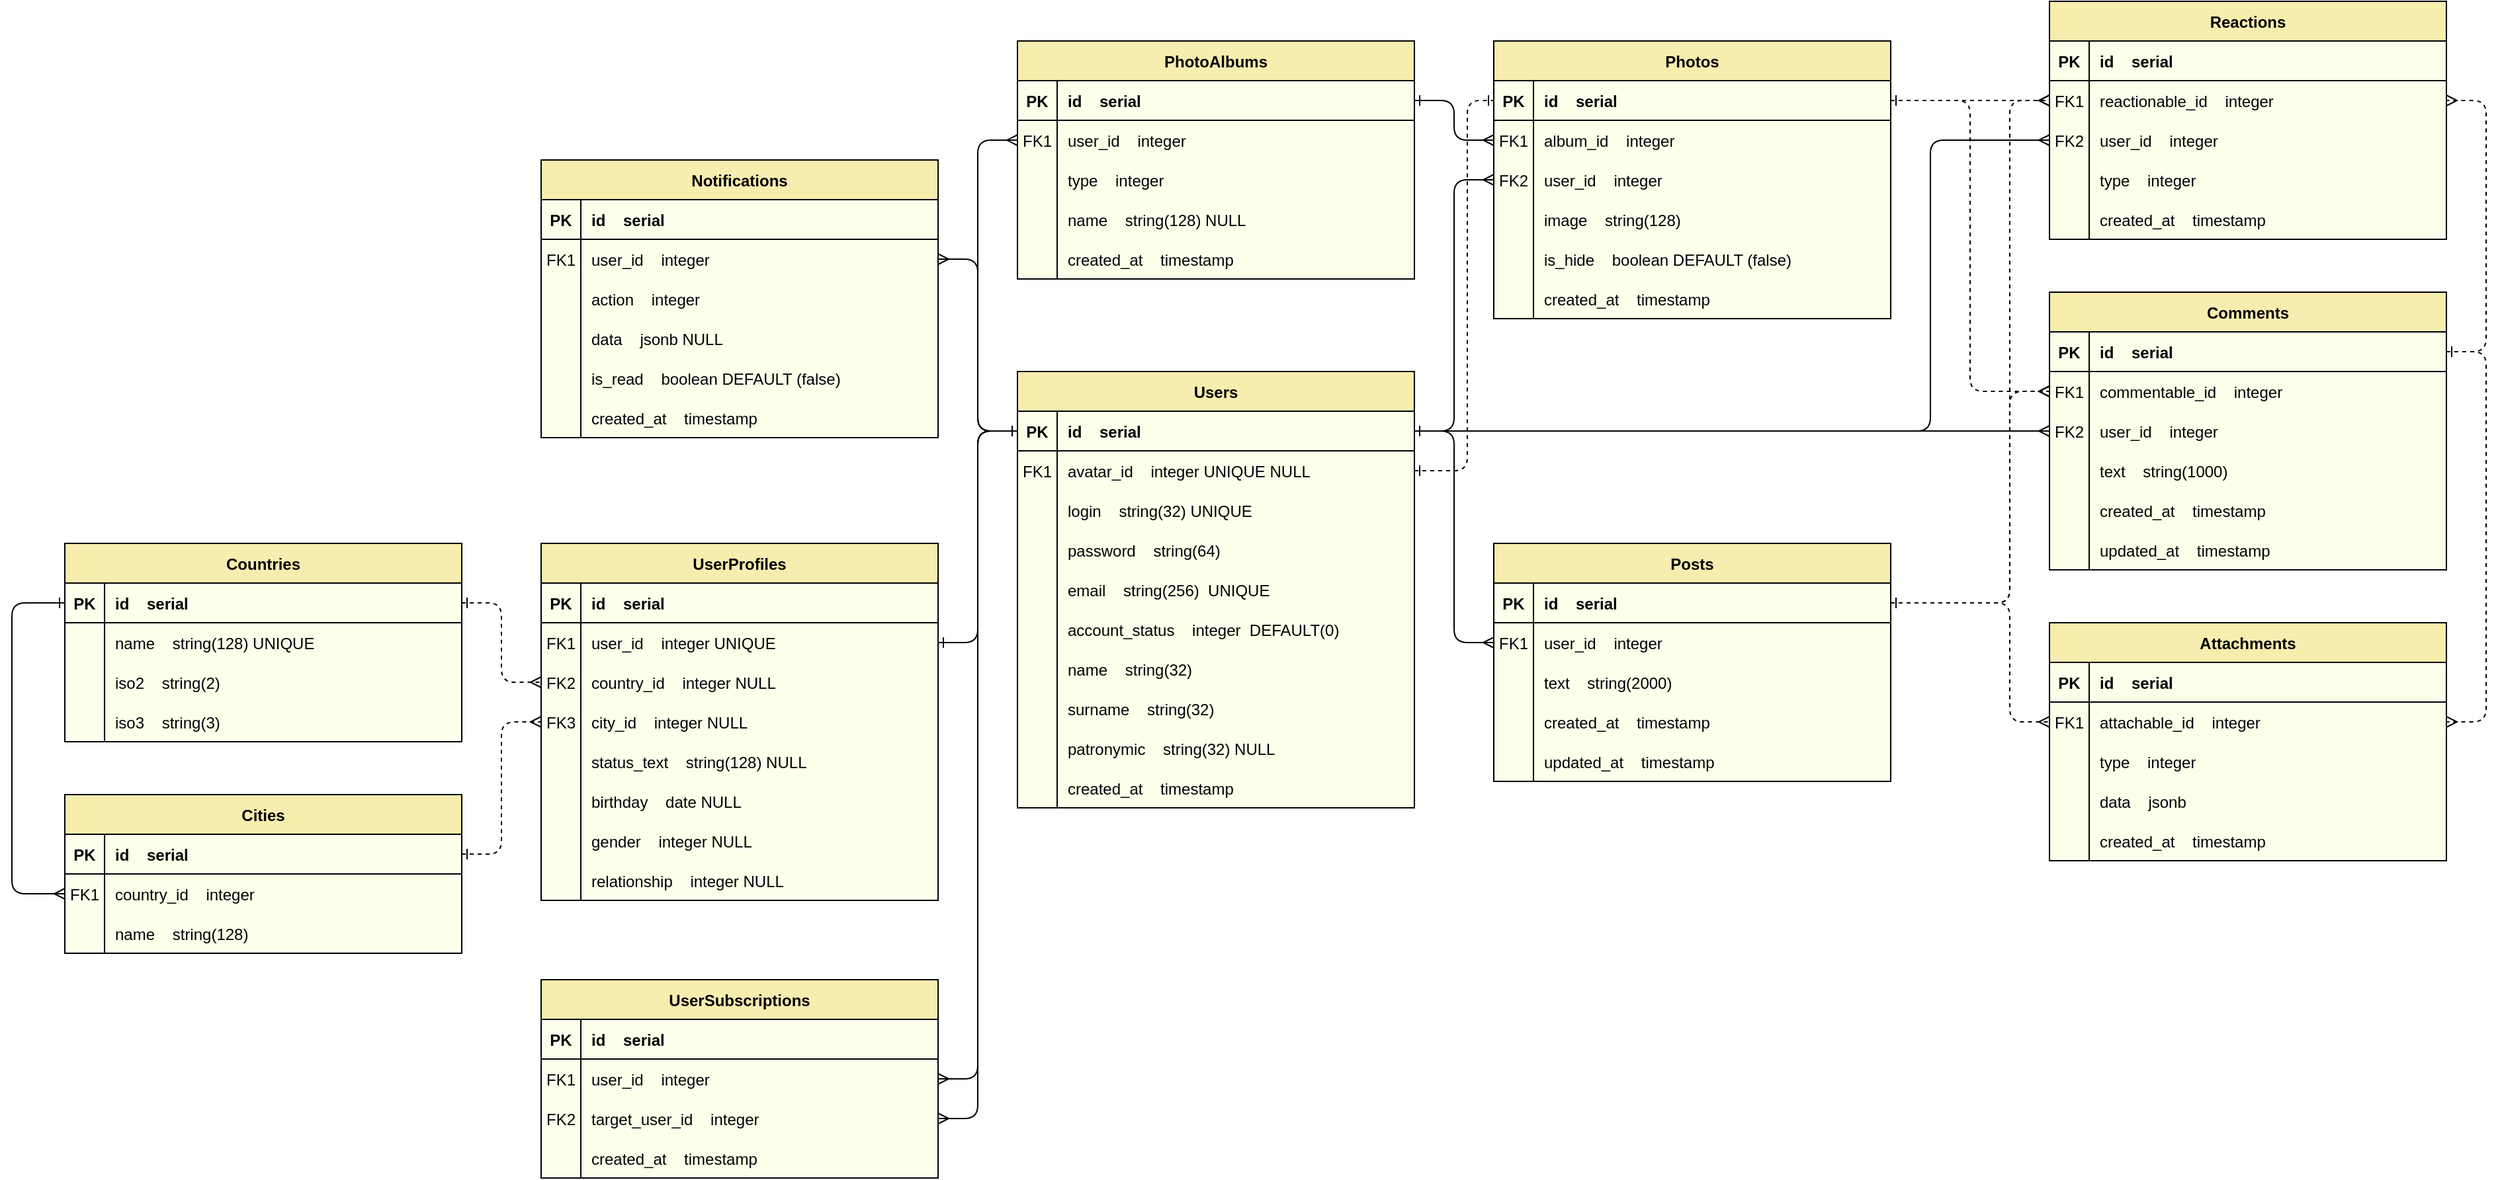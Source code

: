 <mxfile version="20.5.1" type="device"><diagram id="R2lEEEUBdFMjLlhIrx00" name="Page-1"><mxGraphModel dx="3250" dy="-223" grid="1" gridSize="10" guides="1" tooltips="1" connect="1" arrows="1" fold="1" page="1" pageScale="1" pageWidth="850" pageHeight="1100" math="0" shadow="0" extFonts="Permanent Marker^https://fonts.googleapis.com/css?family=Permanent+Marker"><root><mxCell id="0"/><mxCell id="1" parent="0"/><mxCell id="AElWwlIlN8FW103_r3Mr-1" value="Users" style="shape=table;startSize=30;container=1;collapsible=1;childLayout=tableLayout;fixedRows=1;rowLines=0;fontStyle=1;align=center;resizeLast=1;swimlaneFillColor=#FEFFEB;fillColor=#F7EDAF;" parent="1" vertex="1"><mxGeometry x="-790" y="1780" width="300" height="330" as="geometry"/></mxCell><mxCell id="AElWwlIlN8FW103_r3Mr-2" value="" style="shape=partialRectangle;collapsible=0;dropTarget=0;pointerEvents=0;fillColor=none;points=[[0,0.5],[1,0.5]];portConstraint=eastwest;top=0;left=0;right=0;bottom=1;" parent="AElWwlIlN8FW103_r3Mr-1" vertex="1"><mxGeometry y="30" width="300" height="30" as="geometry"/></mxCell><mxCell id="AElWwlIlN8FW103_r3Mr-3" value="PK" style="shape=partialRectangle;overflow=hidden;connectable=0;fillColor=none;top=0;left=0;bottom=0;right=0;fontStyle=1;" parent="AElWwlIlN8FW103_r3Mr-2" vertex="1"><mxGeometry width="30" height="30" as="geometry"><mxRectangle width="30" height="30" as="alternateBounds"/></mxGeometry></mxCell><mxCell id="AElWwlIlN8FW103_r3Mr-4" value="id    serial" style="shape=partialRectangle;overflow=hidden;connectable=0;fillColor=none;top=0;left=0;bottom=0;right=0;align=left;spacingLeft=6;fontStyle=1;" parent="AElWwlIlN8FW103_r3Mr-2" vertex="1"><mxGeometry x="30" width="270" height="30" as="geometry"><mxRectangle width="270" height="30" as="alternateBounds"/></mxGeometry></mxCell><mxCell id="jxZ4zVRhnND3nixLMYNv-12" value="" style="shape=partialRectangle;collapsible=0;dropTarget=0;pointerEvents=0;fillColor=none;points=[[0,0.5],[1,0.5]];portConstraint=eastwest;top=0;left=0;right=0;bottom=0;" parent="AElWwlIlN8FW103_r3Mr-1" vertex="1"><mxGeometry y="60" width="300" height="30" as="geometry"/></mxCell><mxCell id="jxZ4zVRhnND3nixLMYNv-13" value="FK1" style="shape=partialRectangle;overflow=hidden;connectable=0;fillColor=none;top=0;left=0;bottom=0;right=0;" parent="jxZ4zVRhnND3nixLMYNv-12" vertex="1"><mxGeometry width="30" height="30" as="geometry"><mxRectangle width="30" height="30" as="alternateBounds"/></mxGeometry></mxCell><mxCell id="jxZ4zVRhnND3nixLMYNv-14" value="avatar_id    integer UNIQUE NULL" style="shape=partialRectangle;overflow=hidden;connectable=0;fillColor=none;top=0;left=0;bottom=0;right=0;align=left;spacingLeft=6;" parent="jxZ4zVRhnND3nixLMYNv-12" vertex="1"><mxGeometry x="30" width="270" height="30" as="geometry"><mxRectangle width="270" height="30" as="alternateBounds"/></mxGeometry></mxCell><mxCell id="AElWwlIlN8FW103_r3Mr-11" value="" style="shape=partialRectangle;collapsible=0;dropTarget=0;pointerEvents=0;fillColor=none;points=[[0,0.5],[1,0.5]];portConstraint=eastwest;top=0;left=0;right=0;bottom=0;" parent="AElWwlIlN8FW103_r3Mr-1" vertex="1"><mxGeometry y="90" width="300" height="30" as="geometry"/></mxCell><mxCell id="AElWwlIlN8FW103_r3Mr-12" value="" style="shape=partialRectangle;overflow=hidden;connectable=0;fillColor=none;top=0;left=0;bottom=0;right=0;" parent="AElWwlIlN8FW103_r3Mr-11" vertex="1"><mxGeometry width="30" height="30" as="geometry"><mxRectangle width="30" height="30" as="alternateBounds"/></mxGeometry></mxCell><mxCell id="AElWwlIlN8FW103_r3Mr-13" value="login    string(32) UNIQUE" style="shape=partialRectangle;overflow=hidden;connectable=0;fillColor=none;top=0;left=0;bottom=0;right=0;align=left;spacingLeft=6;" parent="AElWwlIlN8FW103_r3Mr-11" vertex="1"><mxGeometry x="30" width="270" height="30" as="geometry"><mxRectangle width="270" height="30" as="alternateBounds"/></mxGeometry></mxCell><mxCell id="AElWwlIlN8FW103_r3Mr-14" value="" style="shape=partialRectangle;collapsible=0;dropTarget=0;pointerEvents=0;fillColor=none;points=[[0,0.5],[1,0.5]];portConstraint=eastwest;top=0;left=0;right=0;bottom=0;" parent="AElWwlIlN8FW103_r3Mr-1" vertex="1"><mxGeometry y="120" width="300" height="30" as="geometry"/></mxCell><mxCell id="AElWwlIlN8FW103_r3Mr-15" value="" style="shape=partialRectangle;overflow=hidden;connectable=0;fillColor=none;top=0;left=0;bottom=0;right=0;" parent="AElWwlIlN8FW103_r3Mr-14" vertex="1"><mxGeometry width="30" height="30" as="geometry"><mxRectangle width="30" height="30" as="alternateBounds"/></mxGeometry></mxCell><mxCell id="AElWwlIlN8FW103_r3Mr-16" value="password    string(64)" style="shape=partialRectangle;overflow=hidden;connectable=0;fillColor=none;top=0;left=0;bottom=0;right=0;align=left;spacingLeft=6;" parent="AElWwlIlN8FW103_r3Mr-14" vertex="1"><mxGeometry x="30" width="270" height="30" as="geometry"><mxRectangle width="270" height="30" as="alternateBounds"/></mxGeometry></mxCell><mxCell id="AElWwlIlN8FW103_r3Mr-8" value="" style="shape=partialRectangle;collapsible=0;dropTarget=0;pointerEvents=0;fillColor=none;points=[[0,0.5],[1,0.5]];portConstraint=eastwest;top=0;left=0;right=0;bottom=0;" parent="AElWwlIlN8FW103_r3Mr-1" vertex="1"><mxGeometry y="150" width="300" height="30" as="geometry"/></mxCell><mxCell id="AElWwlIlN8FW103_r3Mr-9" value="" style="shape=partialRectangle;overflow=hidden;connectable=0;fillColor=none;top=0;left=0;bottom=0;right=0;" parent="AElWwlIlN8FW103_r3Mr-8" vertex="1"><mxGeometry width="30" height="30" as="geometry"><mxRectangle width="30" height="30" as="alternateBounds"/></mxGeometry></mxCell><mxCell id="AElWwlIlN8FW103_r3Mr-10" value="email    string(256)  UNIQUE" style="shape=partialRectangle;overflow=hidden;connectable=0;fillColor=none;top=0;left=0;bottom=0;right=0;align=left;spacingLeft=6;" parent="AElWwlIlN8FW103_r3Mr-8" vertex="1"><mxGeometry x="30" width="270" height="30" as="geometry"><mxRectangle width="270" height="30" as="alternateBounds"/></mxGeometry></mxCell><mxCell id="KOu4sXuz1AVLHsE74Rlp-1" value="" style="shape=partialRectangle;collapsible=0;dropTarget=0;pointerEvents=0;fillColor=none;points=[[0,0.5],[1,0.5]];portConstraint=eastwest;top=0;left=0;right=0;bottom=0;" parent="AElWwlIlN8FW103_r3Mr-1" vertex="1"><mxGeometry y="180" width="300" height="30" as="geometry"/></mxCell><mxCell id="KOu4sXuz1AVLHsE74Rlp-2" value="" style="shape=partialRectangle;overflow=hidden;connectable=0;fillColor=none;top=0;left=0;bottom=0;right=0;" parent="KOu4sXuz1AVLHsE74Rlp-1" vertex="1"><mxGeometry width="30" height="30" as="geometry"><mxRectangle width="30" height="30" as="alternateBounds"/></mxGeometry></mxCell><mxCell id="KOu4sXuz1AVLHsE74Rlp-3" value="account_status    integer  DEFAULT(0)" style="shape=partialRectangle;overflow=hidden;connectable=0;fillColor=none;top=0;left=0;bottom=0;right=0;align=left;spacingLeft=6;" parent="KOu4sXuz1AVLHsE74Rlp-1" vertex="1"><mxGeometry x="30" width="270" height="30" as="geometry"><mxRectangle width="270" height="30" as="alternateBounds"/></mxGeometry></mxCell><mxCell id="AElWwlIlN8FW103_r3Mr-77" value="" style="shape=partialRectangle;collapsible=0;dropTarget=0;pointerEvents=0;fillColor=none;points=[[0,0.5],[1,0.5]];portConstraint=eastwest;top=0;left=0;right=0;bottom=0;" parent="AElWwlIlN8FW103_r3Mr-1" vertex="1"><mxGeometry y="210" width="300" height="30" as="geometry"/></mxCell><mxCell id="AElWwlIlN8FW103_r3Mr-78" value="" style="shape=partialRectangle;overflow=hidden;connectable=0;fillColor=none;top=0;left=0;bottom=0;right=0;" parent="AElWwlIlN8FW103_r3Mr-77" vertex="1"><mxGeometry width="30" height="30" as="geometry"><mxRectangle width="30" height="30" as="alternateBounds"/></mxGeometry></mxCell><mxCell id="AElWwlIlN8FW103_r3Mr-79" value="name    string(32)" style="shape=partialRectangle;overflow=hidden;connectable=0;fillColor=none;top=0;left=0;bottom=0;right=0;align=left;spacingLeft=6;" parent="AElWwlIlN8FW103_r3Mr-77" vertex="1"><mxGeometry x="30" width="270" height="30" as="geometry"><mxRectangle width="270" height="30" as="alternateBounds"/></mxGeometry></mxCell><mxCell id="AElWwlIlN8FW103_r3Mr-96" value="" style="shape=partialRectangle;collapsible=0;dropTarget=0;pointerEvents=0;fillColor=none;points=[[0,0.5],[1,0.5]];portConstraint=eastwest;top=0;left=0;right=0;bottom=0;" parent="AElWwlIlN8FW103_r3Mr-1" vertex="1"><mxGeometry y="240" width="300" height="30" as="geometry"/></mxCell><mxCell id="AElWwlIlN8FW103_r3Mr-97" value="" style="shape=partialRectangle;overflow=hidden;connectable=0;fillColor=none;top=0;left=0;bottom=0;right=0;" parent="AElWwlIlN8FW103_r3Mr-96" vertex="1"><mxGeometry width="30" height="30" as="geometry"><mxRectangle width="30" height="30" as="alternateBounds"/></mxGeometry></mxCell><mxCell id="AElWwlIlN8FW103_r3Mr-98" value="surname    string(32)" style="shape=partialRectangle;overflow=hidden;connectable=0;fillColor=none;top=0;left=0;bottom=0;right=0;align=left;spacingLeft=6;" parent="AElWwlIlN8FW103_r3Mr-96" vertex="1"><mxGeometry x="30" width="270" height="30" as="geometry"><mxRectangle width="270" height="30" as="alternateBounds"/></mxGeometry></mxCell><mxCell id="Jq_NV293GTu3Fi0Ch_3O-72" value="" style="shape=partialRectangle;collapsible=0;dropTarget=0;pointerEvents=0;fillColor=none;points=[[0,0.5],[1,0.5]];portConstraint=eastwest;top=0;left=0;right=0;bottom=0;" parent="AElWwlIlN8FW103_r3Mr-1" vertex="1"><mxGeometry y="270" width="300" height="30" as="geometry"/></mxCell><mxCell id="Jq_NV293GTu3Fi0Ch_3O-73" value="" style="shape=partialRectangle;overflow=hidden;connectable=0;fillColor=none;top=0;left=0;bottom=0;right=0;" parent="Jq_NV293GTu3Fi0Ch_3O-72" vertex="1"><mxGeometry width="30" height="30" as="geometry"><mxRectangle width="30" height="30" as="alternateBounds"/></mxGeometry></mxCell><mxCell id="Jq_NV293GTu3Fi0Ch_3O-74" value="patronymic    string(32) NULL" style="shape=partialRectangle;overflow=hidden;connectable=0;fillColor=none;top=0;left=0;bottom=0;right=0;align=left;spacingLeft=6;" parent="Jq_NV293GTu3Fi0Ch_3O-72" vertex="1"><mxGeometry x="30" width="270" height="30" as="geometry"><mxRectangle width="270" height="30" as="alternateBounds"/></mxGeometry></mxCell><mxCell id="AElWwlIlN8FW103_r3Mr-99" value="" style="shape=partialRectangle;collapsible=0;dropTarget=0;pointerEvents=0;fillColor=none;points=[[0,0.5],[1,0.5]];portConstraint=eastwest;top=0;left=0;right=0;bottom=0;" parent="AElWwlIlN8FW103_r3Mr-1" vertex="1"><mxGeometry y="300" width="300" height="30" as="geometry"/></mxCell><mxCell id="AElWwlIlN8FW103_r3Mr-100" value="" style="shape=partialRectangle;overflow=hidden;connectable=0;fillColor=none;top=0;left=0;bottom=0;right=0;" parent="AElWwlIlN8FW103_r3Mr-99" vertex="1"><mxGeometry width="30" height="30" as="geometry"><mxRectangle width="30" height="30" as="alternateBounds"/></mxGeometry></mxCell><mxCell id="AElWwlIlN8FW103_r3Mr-101" value="created_at    timestamp" style="shape=partialRectangle;overflow=hidden;connectable=0;fillColor=none;top=0;left=0;bottom=0;right=0;align=left;spacingLeft=6;" parent="AElWwlIlN8FW103_r3Mr-99" vertex="1"><mxGeometry x="30" width="270" height="30" as="geometry"><mxRectangle width="270" height="30" as="alternateBounds"/></mxGeometry></mxCell><mxCell id="AElWwlIlN8FW103_r3Mr-17" value="" style="edgeStyle=orthogonalEdgeStyle;endArrow=ERmany;startArrow=ERone;endFill=0;startFill=0;entryX=0;entryY=0.5;entryDx=0;entryDy=0;exitX=1;exitY=0.5;exitDx=0;exitDy=0;dashed=1;" parent="1" source="AElWwlIlN8FW103_r3Mr-19" target="AElWwlIlN8FW103_r3Mr-38" edge="1"><mxGeometry width="100" height="100" relative="1" as="geometry"><mxPoint x="-600" y="2330" as="sourcePoint"/><mxPoint x="-540" y="2355" as="targetPoint"/><Array as="points"><mxPoint x="-40" y="1955"/><mxPoint x="-40" y="1795"/></Array></mxGeometry></mxCell><mxCell id="AElWwlIlN8FW103_r3Mr-18" value="Posts" style="shape=table;startSize=30;container=1;collapsible=1;childLayout=tableLayout;fixedRows=1;rowLines=0;fontStyle=1;align=center;resizeLast=1;swimlaneFillColor=#FEFFEB;fillColor=#F7EDAF;" parent="1" vertex="1"><mxGeometry x="-430" y="1910" width="300" height="180" as="geometry"/></mxCell><mxCell id="AElWwlIlN8FW103_r3Mr-19" value="" style="shape=partialRectangle;collapsible=0;dropTarget=0;pointerEvents=0;fillColor=none;points=[[0,0.5],[1,0.5]];portConstraint=eastwest;top=0;left=0;right=0;bottom=1;" parent="AElWwlIlN8FW103_r3Mr-18" vertex="1"><mxGeometry y="30" width="300" height="30" as="geometry"/></mxCell><mxCell id="AElWwlIlN8FW103_r3Mr-20" value="PK" style="shape=partialRectangle;overflow=hidden;connectable=0;fillColor=none;top=0;left=0;bottom=0;right=0;fontStyle=1;" parent="AElWwlIlN8FW103_r3Mr-19" vertex="1"><mxGeometry width="30" height="30" as="geometry"><mxRectangle width="30" height="30" as="alternateBounds"/></mxGeometry></mxCell><mxCell id="AElWwlIlN8FW103_r3Mr-21" value="id    serial" style="shape=partialRectangle;overflow=hidden;connectable=0;fillColor=none;top=0;left=0;bottom=0;right=0;align=left;spacingLeft=6;fontStyle=1;" parent="AElWwlIlN8FW103_r3Mr-19" vertex="1"><mxGeometry x="30" width="270" height="30" as="geometry"><mxRectangle width="270" height="30" as="alternateBounds"/></mxGeometry></mxCell><mxCell id="AElWwlIlN8FW103_r3Mr-22" value="" style="shape=partialRectangle;collapsible=0;dropTarget=0;pointerEvents=0;fillColor=none;points=[[0,0.5],[1,0.5]];portConstraint=eastwest;top=0;left=0;right=0;bottom=0;" parent="AElWwlIlN8FW103_r3Mr-18" vertex="1"><mxGeometry y="60" width="300" height="30" as="geometry"/></mxCell><mxCell id="AElWwlIlN8FW103_r3Mr-23" value="FK1" style="shape=partialRectangle;overflow=hidden;connectable=0;fillColor=none;top=0;left=0;bottom=0;right=0;" parent="AElWwlIlN8FW103_r3Mr-22" vertex="1"><mxGeometry width="30" height="30" as="geometry"><mxRectangle width="30" height="30" as="alternateBounds"/></mxGeometry></mxCell><mxCell id="AElWwlIlN8FW103_r3Mr-24" value="user_id    integer" style="shape=partialRectangle;overflow=hidden;connectable=0;fillColor=none;top=0;left=0;bottom=0;right=0;align=left;spacingLeft=6;" parent="AElWwlIlN8FW103_r3Mr-22" vertex="1"><mxGeometry x="30" width="270" height="30" as="geometry"><mxRectangle width="270" height="30" as="alternateBounds"/></mxGeometry></mxCell><mxCell id="AElWwlIlN8FW103_r3Mr-28" value="" style="shape=partialRectangle;collapsible=0;dropTarget=0;pointerEvents=0;fillColor=none;points=[[0,0.5],[1,0.5]];portConstraint=eastwest;top=0;left=0;right=0;bottom=0;" parent="AElWwlIlN8FW103_r3Mr-18" vertex="1"><mxGeometry y="90" width="300" height="30" as="geometry"/></mxCell><mxCell id="AElWwlIlN8FW103_r3Mr-29" value="" style="shape=partialRectangle;overflow=hidden;connectable=0;fillColor=none;top=0;left=0;bottom=0;right=0;" parent="AElWwlIlN8FW103_r3Mr-28" vertex="1"><mxGeometry width="30" height="30" as="geometry"><mxRectangle width="30" height="30" as="alternateBounds"/></mxGeometry></mxCell><mxCell id="AElWwlIlN8FW103_r3Mr-30" value="text    string(2000)" style="shape=partialRectangle;overflow=hidden;connectable=0;fillColor=none;top=0;left=0;bottom=0;right=0;align=left;spacingLeft=6;" parent="AElWwlIlN8FW103_r3Mr-28" vertex="1"><mxGeometry x="30" width="270" height="30" as="geometry"><mxRectangle width="270" height="30" as="alternateBounds"/></mxGeometry></mxCell><mxCell id="AElWwlIlN8FW103_r3Mr-31" value="" style="shape=partialRectangle;collapsible=0;dropTarget=0;pointerEvents=0;fillColor=none;points=[[0,0.5],[1,0.5]];portConstraint=eastwest;top=0;left=0;right=0;bottom=0;" parent="AElWwlIlN8FW103_r3Mr-18" vertex="1"><mxGeometry y="120" width="300" height="30" as="geometry"/></mxCell><mxCell id="AElWwlIlN8FW103_r3Mr-32" value="" style="shape=partialRectangle;overflow=hidden;connectable=0;fillColor=none;top=0;left=0;bottom=0;right=0;" parent="AElWwlIlN8FW103_r3Mr-31" vertex="1"><mxGeometry width="30" height="30" as="geometry"><mxRectangle width="30" height="30" as="alternateBounds"/></mxGeometry></mxCell><mxCell id="AElWwlIlN8FW103_r3Mr-33" value="created_at    timestamp" style="shape=partialRectangle;overflow=hidden;connectable=0;fillColor=none;top=0;left=0;bottom=0;right=0;align=left;spacingLeft=6;" parent="AElWwlIlN8FW103_r3Mr-31" vertex="1"><mxGeometry x="30" width="270" height="30" as="geometry"><mxRectangle width="270" height="30" as="alternateBounds"/></mxGeometry></mxCell><mxCell id="jxZ4zVRhnND3nixLMYNv-16" value="" style="shape=partialRectangle;collapsible=0;dropTarget=0;pointerEvents=0;fillColor=none;points=[[0,0.5],[1,0.5]];portConstraint=eastwest;top=0;left=0;right=0;bottom=0;" parent="AElWwlIlN8FW103_r3Mr-18" vertex="1"><mxGeometry y="150" width="300" height="30" as="geometry"/></mxCell><mxCell id="jxZ4zVRhnND3nixLMYNv-17" value="" style="shape=partialRectangle;overflow=hidden;connectable=0;fillColor=none;top=0;left=0;bottom=0;right=0;" parent="jxZ4zVRhnND3nixLMYNv-16" vertex="1"><mxGeometry width="30" height="30" as="geometry"><mxRectangle width="30" height="30" as="alternateBounds"/></mxGeometry></mxCell><mxCell id="jxZ4zVRhnND3nixLMYNv-18" value="updated_at    timestamp" style="shape=partialRectangle;overflow=hidden;connectable=0;fillColor=none;top=0;left=0;bottom=0;right=0;align=left;spacingLeft=6;" parent="jxZ4zVRhnND3nixLMYNv-16" vertex="1"><mxGeometry x="30" width="270" height="30" as="geometry"><mxRectangle width="270" height="30" as="alternateBounds"/></mxGeometry></mxCell><mxCell id="AElWwlIlN8FW103_r3Mr-34" value="Comments" style="shape=table;startSize=30;container=1;collapsible=1;childLayout=tableLayout;fixedRows=1;rowLines=0;fontStyle=1;align=center;resizeLast=1;swimlaneFillColor=#FEFFEB;fillColor=#F7EDAF;" parent="1" vertex="1"><mxGeometry x="-10" y="1720" width="300" height="210" as="geometry"/></mxCell><mxCell id="AElWwlIlN8FW103_r3Mr-35" value="" style="shape=partialRectangle;collapsible=0;dropTarget=0;pointerEvents=0;fillColor=none;points=[[0,0.5],[1,0.5]];portConstraint=eastwest;top=0;left=0;right=0;bottom=1;" parent="AElWwlIlN8FW103_r3Mr-34" vertex="1"><mxGeometry y="30" width="300" height="30" as="geometry"/></mxCell><mxCell id="AElWwlIlN8FW103_r3Mr-36" value="PK" style="shape=partialRectangle;overflow=hidden;connectable=0;fillColor=none;top=0;left=0;bottom=0;right=0;fontStyle=1;" parent="AElWwlIlN8FW103_r3Mr-35" vertex="1"><mxGeometry width="30" height="30" as="geometry"><mxRectangle width="30" height="30" as="alternateBounds"/></mxGeometry></mxCell><mxCell id="AElWwlIlN8FW103_r3Mr-37" value="id    serial" style="shape=partialRectangle;overflow=hidden;connectable=0;fillColor=none;top=0;left=0;bottom=0;right=0;align=left;spacingLeft=6;fontStyle=1;" parent="AElWwlIlN8FW103_r3Mr-35" vertex="1"><mxGeometry x="30" width="270" height="30" as="geometry"><mxRectangle width="270" height="30" as="alternateBounds"/></mxGeometry></mxCell><mxCell id="AElWwlIlN8FW103_r3Mr-38" value="" style="shape=partialRectangle;collapsible=0;dropTarget=0;pointerEvents=0;fillColor=none;points=[[0,0.5],[1,0.5]];portConstraint=eastwest;top=0;left=0;right=0;bottom=0;" parent="AElWwlIlN8FW103_r3Mr-34" vertex="1"><mxGeometry y="60" width="300" height="30" as="geometry"/></mxCell><mxCell id="AElWwlIlN8FW103_r3Mr-39" value="FK1" style="shape=partialRectangle;overflow=hidden;connectable=0;fillColor=none;top=0;left=0;bottom=0;right=0;" parent="AElWwlIlN8FW103_r3Mr-38" vertex="1"><mxGeometry width="30" height="30" as="geometry"><mxRectangle width="30" height="30" as="alternateBounds"/></mxGeometry></mxCell><mxCell id="AElWwlIlN8FW103_r3Mr-40" value="commentable_id    integer" style="shape=partialRectangle;overflow=hidden;connectable=0;fillColor=none;top=0;left=0;bottom=0;right=0;align=left;spacingLeft=6;" parent="AElWwlIlN8FW103_r3Mr-38" vertex="1"><mxGeometry x="30" width="270" height="30" as="geometry"><mxRectangle width="270" height="30" as="alternateBounds"/></mxGeometry></mxCell><mxCell id="AElWwlIlN8FW103_r3Mr-41" value="" style="shape=partialRectangle;collapsible=0;dropTarget=0;pointerEvents=0;fillColor=none;points=[[0,0.5],[1,0.5]];portConstraint=eastwest;top=0;left=0;right=0;bottom=0;" parent="AElWwlIlN8FW103_r3Mr-34" vertex="1"><mxGeometry y="90" width="300" height="30" as="geometry"/></mxCell><mxCell id="AElWwlIlN8FW103_r3Mr-42" value="FK2" style="shape=partialRectangle;overflow=hidden;connectable=0;fillColor=none;top=0;left=0;bottom=0;right=0;" parent="AElWwlIlN8FW103_r3Mr-41" vertex="1"><mxGeometry width="30" height="30" as="geometry"><mxRectangle width="30" height="30" as="alternateBounds"/></mxGeometry></mxCell><mxCell id="AElWwlIlN8FW103_r3Mr-43" value="user_id    integer" style="shape=partialRectangle;overflow=hidden;connectable=0;fillColor=none;top=0;left=0;bottom=0;right=0;align=left;spacingLeft=6;" parent="AElWwlIlN8FW103_r3Mr-41" vertex="1"><mxGeometry x="30" width="270" height="30" as="geometry"><mxRectangle width="270" height="30" as="alternateBounds"/></mxGeometry></mxCell><mxCell id="AElWwlIlN8FW103_r3Mr-44" value="" style="shape=partialRectangle;collapsible=0;dropTarget=0;pointerEvents=0;fillColor=none;points=[[0,0.5],[1,0.5]];portConstraint=eastwest;top=0;left=0;right=0;bottom=0;" parent="AElWwlIlN8FW103_r3Mr-34" vertex="1"><mxGeometry y="120" width="300" height="30" as="geometry"/></mxCell><mxCell id="AElWwlIlN8FW103_r3Mr-45" value="" style="shape=partialRectangle;overflow=hidden;connectable=0;fillColor=none;top=0;left=0;bottom=0;right=0;" parent="AElWwlIlN8FW103_r3Mr-44" vertex="1"><mxGeometry width="30" height="30" as="geometry"><mxRectangle width="30" height="30" as="alternateBounds"/></mxGeometry></mxCell><mxCell id="AElWwlIlN8FW103_r3Mr-46" value="text    string(1000)" style="shape=partialRectangle;overflow=hidden;connectable=0;fillColor=none;top=0;left=0;bottom=0;right=0;align=left;spacingLeft=6;" parent="AElWwlIlN8FW103_r3Mr-44" vertex="1"><mxGeometry x="30" width="270" height="30" as="geometry"><mxRectangle width="270" height="30" as="alternateBounds"/></mxGeometry></mxCell><mxCell id="AElWwlIlN8FW103_r3Mr-47" value="" style="shape=partialRectangle;collapsible=0;dropTarget=0;pointerEvents=0;fillColor=none;points=[[0,0.5],[1,0.5]];portConstraint=eastwest;top=0;left=0;right=0;bottom=0;" parent="AElWwlIlN8FW103_r3Mr-34" vertex="1"><mxGeometry y="150" width="300" height="30" as="geometry"/></mxCell><mxCell id="AElWwlIlN8FW103_r3Mr-48" value="" style="shape=partialRectangle;overflow=hidden;connectable=0;fillColor=none;top=0;left=0;bottom=0;right=0;" parent="AElWwlIlN8FW103_r3Mr-47" vertex="1"><mxGeometry width="30" height="30" as="geometry"><mxRectangle width="30" height="30" as="alternateBounds"/></mxGeometry></mxCell><mxCell id="AElWwlIlN8FW103_r3Mr-49" value="created_at    timestamp" style="shape=partialRectangle;overflow=hidden;connectable=0;fillColor=none;top=0;left=0;bottom=0;right=0;align=left;spacingLeft=6;" parent="AElWwlIlN8FW103_r3Mr-47" vertex="1"><mxGeometry x="30" width="270" height="30" as="geometry"><mxRectangle width="270" height="30" as="alternateBounds"/></mxGeometry></mxCell><mxCell id="jxZ4zVRhnND3nixLMYNv-19" value="" style="shape=partialRectangle;collapsible=0;dropTarget=0;pointerEvents=0;fillColor=none;points=[[0,0.5],[1,0.5]];portConstraint=eastwest;top=0;left=0;right=0;bottom=0;" parent="AElWwlIlN8FW103_r3Mr-34" vertex="1"><mxGeometry y="180" width="300" height="30" as="geometry"/></mxCell><mxCell id="jxZ4zVRhnND3nixLMYNv-20" value="" style="shape=partialRectangle;overflow=hidden;connectable=0;fillColor=none;top=0;left=0;bottom=0;right=0;" parent="jxZ4zVRhnND3nixLMYNv-19" vertex="1"><mxGeometry width="30" height="30" as="geometry"><mxRectangle width="30" height="30" as="alternateBounds"/></mxGeometry></mxCell><mxCell id="jxZ4zVRhnND3nixLMYNv-21" value="updated_at    timestamp" style="shape=partialRectangle;overflow=hidden;connectable=0;fillColor=none;top=0;left=0;bottom=0;right=0;align=left;spacingLeft=6;" parent="jxZ4zVRhnND3nixLMYNv-19" vertex="1"><mxGeometry x="30" width="270" height="30" as="geometry"><mxRectangle width="270" height="30" as="alternateBounds"/></mxGeometry></mxCell><mxCell id="AElWwlIlN8FW103_r3Mr-51" value="" style="edgeStyle=orthogonalEdgeStyle;endArrow=ERmany;startArrow=ERone;endFill=0;startFill=0;entryX=0;entryY=0.5;entryDx=0;entryDy=0;exitX=1;exitY=0.5;exitDx=0;exitDy=0;" parent="1" source="AElWwlIlN8FW103_r3Mr-2" target="AElWwlIlN8FW103_r3Mr-41" edge="1"><mxGeometry width="100" height="100" relative="1" as="geometry"><mxPoint x="-840" y="2140" as="sourcePoint"/><mxPoint x="-910" y="2170" as="targetPoint"/><Array as="points"><mxPoint x="-470" y="1825"/><mxPoint x="-470" y="1825"/></Array></mxGeometry></mxCell><mxCell id="AElWwlIlN8FW103_r3Mr-52" value="" style="edgeStyle=orthogonalEdgeStyle;endArrow=ERmany;startArrow=ERone;endFill=0;startFill=0;exitX=1;exitY=0.5;exitDx=0;exitDy=0;entryX=0;entryY=0.5;entryDx=0;entryDy=0;" parent="1" source="AElWwlIlN8FW103_r3Mr-2" target="AElWwlIlN8FW103_r3Mr-22" edge="1"><mxGeometry width="100" height="100" relative="1" as="geometry"><mxPoint x="-490" y="1955" as="sourcePoint"/><mxPoint x="-390" y="2255" as="targetPoint"/><Array as="points"><mxPoint x="-460" y="1825"/><mxPoint x="-460" y="1985"/></Array></mxGeometry></mxCell><mxCell id="AElWwlIlN8FW103_r3Mr-53" value="UserSubscriptions" style="shape=table;startSize=30;container=1;collapsible=1;childLayout=tableLayout;fixedRows=1;rowLines=0;fontStyle=1;align=center;resizeLast=1;swimlaneFillColor=#FEFFEB;fillColor=#F7EDAF;" parent="1" vertex="1"><mxGeometry x="-1150" y="2240" width="300" height="150" as="geometry"/></mxCell><mxCell id="AElWwlIlN8FW103_r3Mr-54" value="" style="shape=partialRectangle;collapsible=0;dropTarget=0;pointerEvents=0;fillColor=none;points=[[0,0.5],[1,0.5]];portConstraint=eastwest;top=0;left=0;right=0;bottom=1;" parent="AElWwlIlN8FW103_r3Mr-53" vertex="1"><mxGeometry y="30" width="300" height="30" as="geometry"/></mxCell><mxCell id="AElWwlIlN8FW103_r3Mr-55" value="PK" style="shape=partialRectangle;overflow=hidden;connectable=0;fillColor=none;top=0;left=0;bottom=0;right=0;fontStyle=1;" parent="AElWwlIlN8FW103_r3Mr-54" vertex="1"><mxGeometry width="30" height="30" as="geometry"><mxRectangle width="30" height="30" as="alternateBounds"/></mxGeometry></mxCell><mxCell id="AElWwlIlN8FW103_r3Mr-56" value="id    serial" style="shape=partialRectangle;overflow=hidden;connectable=0;fillColor=none;top=0;left=0;bottom=0;right=0;align=left;spacingLeft=6;fontStyle=1;" parent="AElWwlIlN8FW103_r3Mr-54" vertex="1"><mxGeometry x="30" width="270" height="30" as="geometry"><mxRectangle width="270" height="30" as="alternateBounds"/></mxGeometry></mxCell><mxCell id="AElWwlIlN8FW103_r3Mr-57" value="" style="shape=partialRectangle;collapsible=0;dropTarget=0;pointerEvents=0;fillColor=none;points=[[0,0.5],[1,0.5]];portConstraint=eastwest;top=0;left=0;right=0;bottom=0;" parent="AElWwlIlN8FW103_r3Mr-53" vertex="1"><mxGeometry y="60" width="300" height="30" as="geometry"/></mxCell><mxCell id="AElWwlIlN8FW103_r3Mr-58" value="FK1" style="shape=partialRectangle;overflow=hidden;connectable=0;fillColor=none;top=0;left=0;bottom=0;right=0;" parent="AElWwlIlN8FW103_r3Mr-57" vertex="1"><mxGeometry width="30" height="30" as="geometry"><mxRectangle width="30" height="30" as="alternateBounds"/></mxGeometry></mxCell><mxCell id="AElWwlIlN8FW103_r3Mr-59" value="user_id    integer" style="shape=partialRectangle;overflow=hidden;connectable=0;fillColor=none;top=0;left=0;bottom=0;right=0;align=left;spacingLeft=6;" parent="AElWwlIlN8FW103_r3Mr-57" vertex="1"><mxGeometry x="30" width="270" height="30" as="geometry"><mxRectangle width="270" height="30" as="alternateBounds"/></mxGeometry></mxCell><mxCell id="AElWwlIlN8FW103_r3Mr-60" value="" style="shape=partialRectangle;collapsible=0;dropTarget=0;pointerEvents=0;fillColor=none;points=[[0,0.5],[1,0.5]];portConstraint=eastwest;top=0;left=0;right=0;bottom=0;" parent="AElWwlIlN8FW103_r3Mr-53" vertex="1"><mxGeometry y="90" width="300" height="30" as="geometry"/></mxCell><mxCell id="AElWwlIlN8FW103_r3Mr-61" value="FK2" style="shape=partialRectangle;overflow=hidden;connectable=0;fillColor=none;top=0;left=0;bottom=0;right=0;" parent="AElWwlIlN8FW103_r3Mr-60" vertex="1"><mxGeometry width="30" height="30" as="geometry"><mxRectangle width="30" height="30" as="alternateBounds"/></mxGeometry></mxCell><mxCell id="AElWwlIlN8FW103_r3Mr-62" value="target_user_id    integer" style="shape=partialRectangle;overflow=hidden;connectable=0;fillColor=none;top=0;left=0;bottom=0;right=0;align=left;spacingLeft=6;" parent="AElWwlIlN8FW103_r3Mr-60" vertex="1"><mxGeometry x="30" width="270" height="30" as="geometry"><mxRectangle width="270" height="30" as="alternateBounds"/></mxGeometry></mxCell><mxCell id="AElWwlIlN8FW103_r3Mr-102" value="" style="shape=partialRectangle;collapsible=0;dropTarget=0;pointerEvents=0;fillColor=none;points=[[0,0.5],[1,0.5]];portConstraint=eastwest;top=0;left=0;right=0;bottom=0;" parent="AElWwlIlN8FW103_r3Mr-53" vertex="1"><mxGeometry y="120" width="300" height="30" as="geometry"/></mxCell><mxCell id="AElWwlIlN8FW103_r3Mr-103" value="" style="shape=partialRectangle;overflow=hidden;connectable=0;fillColor=none;top=0;left=0;bottom=0;right=0;" parent="AElWwlIlN8FW103_r3Mr-102" vertex="1"><mxGeometry width="30" height="30" as="geometry"><mxRectangle width="30" height="30" as="alternateBounds"/></mxGeometry></mxCell><mxCell id="AElWwlIlN8FW103_r3Mr-104" value="created_at    timestamp" style="shape=partialRectangle;overflow=hidden;connectable=0;fillColor=none;top=0;left=0;bottom=0;right=0;align=left;spacingLeft=6;" parent="AElWwlIlN8FW103_r3Mr-102" vertex="1"><mxGeometry x="30" width="270" height="30" as="geometry"><mxRectangle width="270" height="30" as="alternateBounds"/></mxGeometry></mxCell><mxCell id="AElWwlIlN8FW103_r3Mr-69" value="" style="edgeStyle=orthogonalEdgeStyle;endArrow=ERmany;startArrow=ERone;endFill=0;startFill=0;entryX=1;entryY=0.5;entryDx=0;entryDy=0;exitX=0;exitY=0.5;exitDx=0;exitDy=0;" parent="1" source="AElWwlIlN8FW103_r3Mr-2" target="AElWwlIlN8FW103_r3Mr-57" edge="1"><mxGeometry width="100" height="100" relative="1" as="geometry"><mxPoint x="-900" y="1965" as="sourcePoint"/><mxPoint x="-810" y="2255" as="targetPoint"/><Array as="points"><mxPoint x="-820" y="1825"/><mxPoint x="-820" y="2315"/></Array></mxGeometry></mxCell><mxCell id="AElWwlIlN8FW103_r3Mr-70" value="" style="edgeStyle=orthogonalEdgeStyle;endArrow=ERmany;startArrow=ERone;endFill=0;startFill=0;entryX=1;entryY=0.5;entryDx=0;entryDy=0;exitX=0;exitY=0.5;exitDx=0;exitDy=0;" parent="1" source="AElWwlIlN8FW103_r3Mr-2" target="AElWwlIlN8FW103_r3Mr-60" edge="1"><mxGeometry width="100" height="100" relative="1" as="geometry"><mxPoint x="-810.04" y="1950" as="sourcePoint"/><mxPoint x="-810.04" y="2240" as="targetPoint"/><Array as="points"><mxPoint x="-820" y="1825"/><mxPoint x="-820" y="2345"/></Array></mxGeometry></mxCell><mxCell id="Jq_NV293GTu3Fi0Ch_3O-1" value="Reactions" style="shape=table;startSize=30;container=1;collapsible=1;childLayout=tableLayout;fixedRows=1;rowLines=0;fontStyle=1;align=center;resizeLast=1;swimlaneFillColor=#FEFFEB;fillColor=#F7EDAF;" parent="1" vertex="1"><mxGeometry x="-10" y="1500" width="300" height="180" as="geometry"/></mxCell><mxCell id="Jq_NV293GTu3Fi0Ch_3O-2" value="" style="shape=partialRectangle;collapsible=0;dropTarget=0;pointerEvents=0;fillColor=none;points=[[0,0.5],[1,0.5]];portConstraint=eastwest;top=0;left=0;right=0;bottom=1;" parent="Jq_NV293GTu3Fi0Ch_3O-1" vertex="1"><mxGeometry y="30" width="300" height="30" as="geometry"/></mxCell><mxCell id="Jq_NV293GTu3Fi0Ch_3O-3" value="PK" style="shape=partialRectangle;overflow=hidden;connectable=0;fillColor=none;top=0;left=0;bottom=0;right=0;fontStyle=1;" parent="Jq_NV293GTu3Fi0Ch_3O-2" vertex="1"><mxGeometry width="30" height="30" as="geometry"><mxRectangle width="30" height="30" as="alternateBounds"/></mxGeometry></mxCell><mxCell id="Jq_NV293GTu3Fi0Ch_3O-4" value="id    serial" style="shape=partialRectangle;overflow=hidden;connectable=0;fillColor=none;top=0;left=0;bottom=0;right=0;align=left;spacingLeft=6;fontStyle=1;" parent="Jq_NV293GTu3Fi0Ch_3O-2" vertex="1"><mxGeometry x="30" width="270" height="30" as="geometry"><mxRectangle width="270" height="30" as="alternateBounds"/></mxGeometry></mxCell><mxCell id="Jq_NV293GTu3Fi0Ch_3O-5" value="" style="shape=partialRectangle;collapsible=0;dropTarget=0;pointerEvents=0;fillColor=none;points=[[0,0.5],[1,0.5]];portConstraint=eastwest;top=0;left=0;right=0;bottom=0;" parent="Jq_NV293GTu3Fi0Ch_3O-1" vertex="1"><mxGeometry y="60" width="300" height="30" as="geometry"/></mxCell><mxCell id="Jq_NV293GTu3Fi0Ch_3O-6" value="FK1" style="shape=partialRectangle;overflow=hidden;connectable=0;fillColor=none;top=0;left=0;bottom=0;right=0;" parent="Jq_NV293GTu3Fi0Ch_3O-5" vertex="1"><mxGeometry width="30" height="30" as="geometry"><mxRectangle width="30" height="30" as="alternateBounds"/></mxGeometry></mxCell><mxCell id="Jq_NV293GTu3Fi0Ch_3O-7" value="reactionable_id    integer" style="shape=partialRectangle;overflow=hidden;connectable=0;fillColor=none;top=0;left=0;bottom=0;right=0;align=left;spacingLeft=6;" parent="Jq_NV293GTu3Fi0Ch_3O-5" vertex="1"><mxGeometry x="30" width="270" height="30" as="geometry"><mxRectangle width="270" height="30" as="alternateBounds"/></mxGeometry></mxCell><mxCell id="Jq_NV293GTu3Fi0Ch_3O-8" value="" style="shape=partialRectangle;collapsible=0;dropTarget=0;pointerEvents=0;fillColor=none;points=[[0,0.5],[1,0.5]];portConstraint=eastwest;top=0;left=0;right=0;bottom=0;" parent="Jq_NV293GTu3Fi0Ch_3O-1" vertex="1"><mxGeometry y="90" width="300" height="30" as="geometry"/></mxCell><mxCell id="Jq_NV293GTu3Fi0Ch_3O-9" value="FK2" style="shape=partialRectangle;overflow=hidden;connectable=0;fillColor=none;top=0;left=0;bottom=0;right=0;" parent="Jq_NV293GTu3Fi0Ch_3O-8" vertex="1"><mxGeometry width="30" height="30" as="geometry"><mxRectangle width="30" height="30" as="alternateBounds"/></mxGeometry></mxCell><mxCell id="Jq_NV293GTu3Fi0Ch_3O-10" value="user_id    integer" style="shape=partialRectangle;overflow=hidden;connectable=0;fillColor=none;top=0;left=0;bottom=0;right=0;align=left;spacingLeft=6;" parent="Jq_NV293GTu3Fi0Ch_3O-8" vertex="1"><mxGeometry x="30" width="270" height="30" as="geometry"><mxRectangle width="270" height="30" as="alternateBounds"/></mxGeometry></mxCell><mxCell id="Jq_NV293GTu3Fi0Ch_3O-11" value="" style="shape=partialRectangle;collapsible=0;dropTarget=0;pointerEvents=0;fillColor=none;points=[[0,0.5],[1,0.5]];portConstraint=eastwest;top=0;left=0;right=0;bottom=0;" parent="Jq_NV293GTu3Fi0Ch_3O-1" vertex="1"><mxGeometry y="120" width="300" height="30" as="geometry"/></mxCell><mxCell id="Jq_NV293GTu3Fi0Ch_3O-12" value="" style="shape=partialRectangle;overflow=hidden;connectable=0;fillColor=none;top=0;left=0;bottom=0;right=0;" parent="Jq_NV293GTu3Fi0Ch_3O-11" vertex="1"><mxGeometry width="30" height="30" as="geometry"><mxRectangle width="30" height="30" as="alternateBounds"/></mxGeometry></mxCell><mxCell id="Jq_NV293GTu3Fi0Ch_3O-13" value="type    integer" style="shape=partialRectangle;overflow=hidden;connectable=0;fillColor=none;top=0;left=0;bottom=0;right=0;align=left;spacingLeft=6;" parent="Jq_NV293GTu3Fi0Ch_3O-11" vertex="1"><mxGeometry x="30" width="270" height="30" as="geometry"><mxRectangle width="270" height="30" as="alternateBounds"/></mxGeometry></mxCell><mxCell id="Jq_NV293GTu3Fi0Ch_3O-14" value="" style="shape=partialRectangle;collapsible=0;dropTarget=0;pointerEvents=0;fillColor=none;points=[[0,0.5],[1,0.5]];portConstraint=eastwest;top=0;left=0;right=0;bottom=0;" parent="Jq_NV293GTu3Fi0Ch_3O-1" vertex="1"><mxGeometry y="150" width="300" height="30" as="geometry"/></mxCell><mxCell id="Jq_NV293GTu3Fi0Ch_3O-15" value="" style="shape=partialRectangle;overflow=hidden;connectable=0;fillColor=none;top=0;left=0;bottom=0;right=0;" parent="Jq_NV293GTu3Fi0Ch_3O-14" vertex="1"><mxGeometry width="30" height="30" as="geometry"><mxRectangle width="30" height="30" as="alternateBounds"/></mxGeometry></mxCell><mxCell id="Jq_NV293GTu3Fi0Ch_3O-16" value="created_at    timestamp" style="shape=partialRectangle;overflow=hidden;connectable=0;fillColor=none;top=0;left=0;bottom=0;right=0;align=left;spacingLeft=6;" parent="Jq_NV293GTu3Fi0Ch_3O-14" vertex="1"><mxGeometry x="30" width="270" height="30" as="geometry"><mxRectangle width="270" height="30" as="alternateBounds"/></mxGeometry></mxCell><mxCell id="Jq_NV293GTu3Fi0Ch_3O-18" value="" style="edgeStyle=orthogonalEdgeStyle;endArrow=ERmany;startArrow=ERone;endFill=0;startFill=0;entryX=0;entryY=0.5;entryDx=0;entryDy=0;exitX=1;exitY=0.5;exitDx=0;exitDy=0;dashed=1;" parent="1" source="AElWwlIlN8FW103_r3Mr-19" target="Jq_NV293GTu3Fi0Ch_3O-5" edge="1"><mxGeometry width="100" height="100" relative="1" as="geometry"><mxPoint x="-500" y="2190" as="sourcePoint"/><mxPoint x="-410" y="2480" as="targetPoint"/><Array as="points"><mxPoint x="-40" y="1955"/><mxPoint x="-40" y="1575"/></Array></mxGeometry></mxCell><mxCell id="Jq_NV293GTu3Fi0Ch_3O-19" value="" style="edgeStyle=orthogonalEdgeStyle;endArrow=ERmany;startArrow=ERone;endFill=0;startFill=0;exitX=1;exitY=0.5;exitDx=0;exitDy=0;entryX=0;entryY=0.5;entryDx=0;entryDy=0;" parent="1" source="AElWwlIlN8FW103_r3Mr-2" target="Jq_NV293GTu3Fi0Ch_3O-8" edge="1"><mxGeometry width="100" height="100" relative="1" as="geometry"><mxPoint x="-490" y="1940" as="sourcePoint"/><mxPoint x="-440" y="2460" as="targetPoint"/><Array as="points"><mxPoint x="-100" y="1825"/><mxPoint x="-100" y="1605"/></Array></mxGeometry></mxCell><mxCell id="Jq_NV293GTu3Fi0Ch_3O-20" value="Notifications" style="shape=table;startSize=30;container=1;collapsible=1;childLayout=tableLayout;fixedRows=1;rowLines=0;fontStyle=1;align=center;resizeLast=1;swimlaneFillColor=#FEFFEB;fillColor=#F7EDAF;" parent="1" vertex="1"><mxGeometry x="-1150" y="1620" width="300" height="210" as="geometry"/></mxCell><mxCell id="Jq_NV293GTu3Fi0Ch_3O-21" value="" style="shape=partialRectangle;collapsible=0;dropTarget=0;pointerEvents=0;fillColor=none;points=[[0,0.5],[1,0.5]];portConstraint=eastwest;top=0;left=0;right=0;bottom=1;" parent="Jq_NV293GTu3Fi0Ch_3O-20" vertex="1"><mxGeometry y="30" width="300" height="30" as="geometry"/></mxCell><mxCell id="Jq_NV293GTu3Fi0Ch_3O-22" value="PK" style="shape=partialRectangle;overflow=hidden;connectable=0;fillColor=none;top=0;left=0;bottom=0;right=0;fontStyle=1;" parent="Jq_NV293GTu3Fi0Ch_3O-21" vertex="1"><mxGeometry width="30" height="30" as="geometry"><mxRectangle width="30" height="30" as="alternateBounds"/></mxGeometry></mxCell><mxCell id="Jq_NV293GTu3Fi0Ch_3O-23" value="id    serial" style="shape=partialRectangle;overflow=hidden;connectable=0;fillColor=none;top=0;left=0;bottom=0;right=0;align=left;spacingLeft=6;fontStyle=1;" parent="Jq_NV293GTu3Fi0Ch_3O-21" vertex="1"><mxGeometry x="30" width="270" height="30" as="geometry"><mxRectangle width="270" height="30" as="alternateBounds"/></mxGeometry></mxCell><mxCell id="Jq_NV293GTu3Fi0Ch_3O-24" value="" style="shape=partialRectangle;collapsible=0;dropTarget=0;pointerEvents=0;fillColor=none;points=[[0,0.5],[1,0.5]];portConstraint=eastwest;top=0;left=0;right=0;bottom=0;" parent="Jq_NV293GTu3Fi0Ch_3O-20" vertex="1"><mxGeometry y="60" width="300" height="30" as="geometry"/></mxCell><mxCell id="Jq_NV293GTu3Fi0Ch_3O-25" value="FK1" style="shape=partialRectangle;overflow=hidden;connectable=0;fillColor=none;top=0;left=0;bottom=0;right=0;" parent="Jq_NV293GTu3Fi0Ch_3O-24" vertex="1"><mxGeometry width="30" height="30" as="geometry"><mxRectangle width="30" height="30" as="alternateBounds"/></mxGeometry></mxCell><mxCell id="Jq_NV293GTu3Fi0Ch_3O-26" value="user_id    integer" style="shape=partialRectangle;overflow=hidden;connectable=0;fillColor=none;top=0;left=0;bottom=0;right=0;align=left;spacingLeft=6;" parent="Jq_NV293GTu3Fi0Ch_3O-24" vertex="1"><mxGeometry x="30" width="270" height="30" as="geometry"><mxRectangle width="270" height="30" as="alternateBounds"/></mxGeometry></mxCell><mxCell id="Jq_NV293GTu3Fi0Ch_3O-27" value="" style="shape=partialRectangle;collapsible=0;dropTarget=0;pointerEvents=0;fillColor=none;points=[[0,0.5],[1,0.5]];portConstraint=eastwest;top=0;left=0;right=0;bottom=0;" parent="Jq_NV293GTu3Fi0Ch_3O-20" vertex="1"><mxGeometry y="90" width="300" height="30" as="geometry"/></mxCell><mxCell id="Jq_NV293GTu3Fi0Ch_3O-28" value="" style="shape=partialRectangle;overflow=hidden;connectable=0;fillColor=none;top=0;left=0;bottom=0;right=0;" parent="Jq_NV293GTu3Fi0Ch_3O-27" vertex="1"><mxGeometry width="30" height="30" as="geometry"><mxRectangle width="30" height="30" as="alternateBounds"/></mxGeometry></mxCell><mxCell id="Jq_NV293GTu3Fi0Ch_3O-29" value="action    integer" style="shape=partialRectangle;overflow=hidden;connectable=0;fillColor=none;top=0;left=0;bottom=0;right=0;align=left;spacingLeft=6;" parent="Jq_NV293GTu3Fi0Ch_3O-27" vertex="1"><mxGeometry x="30" width="270" height="30" as="geometry"><mxRectangle width="270" height="30" as="alternateBounds"/></mxGeometry></mxCell><mxCell id="Jq_NV293GTu3Fi0Ch_3O-59" value="" style="shape=partialRectangle;collapsible=0;dropTarget=0;pointerEvents=0;fillColor=none;points=[[0,0.5],[1,0.5]];portConstraint=eastwest;top=0;left=0;right=0;bottom=0;" parent="Jq_NV293GTu3Fi0Ch_3O-20" vertex="1"><mxGeometry y="120" width="300" height="30" as="geometry"/></mxCell><mxCell id="Jq_NV293GTu3Fi0Ch_3O-60" value="" style="shape=partialRectangle;overflow=hidden;connectable=0;fillColor=none;top=0;left=0;bottom=0;right=0;" parent="Jq_NV293GTu3Fi0Ch_3O-59" vertex="1"><mxGeometry width="30" height="30" as="geometry"><mxRectangle width="30" height="30" as="alternateBounds"/></mxGeometry></mxCell><mxCell id="Jq_NV293GTu3Fi0Ch_3O-61" value="data    jsonb NULL" style="shape=partialRectangle;overflow=hidden;connectable=0;fillColor=none;top=0;left=0;bottom=0;right=0;align=left;spacingLeft=6;" parent="Jq_NV293GTu3Fi0Ch_3O-59" vertex="1"><mxGeometry x="30" width="270" height="30" as="geometry"><mxRectangle width="270" height="30" as="alternateBounds"/></mxGeometry></mxCell><mxCell id="Jq_NV293GTu3Fi0Ch_3O-62" value="" style="shape=partialRectangle;collapsible=0;dropTarget=0;pointerEvents=0;fillColor=none;points=[[0,0.5],[1,0.5]];portConstraint=eastwest;top=0;left=0;right=0;bottom=0;" parent="Jq_NV293GTu3Fi0Ch_3O-20" vertex="1"><mxGeometry y="150" width="300" height="30" as="geometry"/></mxCell><mxCell id="Jq_NV293GTu3Fi0Ch_3O-63" value="" style="shape=partialRectangle;overflow=hidden;connectable=0;fillColor=none;top=0;left=0;bottom=0;right=0;" parent="Jq_NV293GTu3Fi0Ch_3O-62" vertex="1"><mxGeometry width="30" height="30" as="geometry"><mxRectangle width="30" height="30" as="alternateBounds"/></mxGeometry></mxCell><mxCell id="Jq_NV293GTu3Fi0Ch_3O-64" value="is_read    boolean DEFAULT (false)" style="shape=partialRectangle;overflow=hidden;connectable=0;fillColor=none;top=0;left=0;bottom=0;right=0;align=left;spacingLeft=6;" parent="Jq_NV293GTu3Fi0Ch_3O-62" vertex="1"><mxGeometry x="30" width="270" height="30" as="geometry"><mxRectangle width="270" height="30" as="alternateBounds"/></mxGeometry></mxCell><mxCell id="Jq_NV293GTu3Fi0Ch_3O-30" value="" style="shape=partialRectangle;collapsible=0;dropTarget=0;pointerEvents=0;fillColor=none;points=[[0,0.5],[1,0.5]];portConstraint=eastwest;top=0;left=0;right=0;bottom=0;" parent="Jq_NV293GTu3Fi0Ch_3O-20" vertex="1"><mxGeometry y="180" width="300" height="30" as="geometry"/></mxCell><mxCell id="Jq_NV293GTu3Fi0Ch_3O-31" value="" style="shape=partialRectangle;overflow=hidden;connectable=0;fillColor=none;top=0;left=0;bottom=0;right=0;" parent="Jq_NV293GTu3Fi0Ch_3O-30" vertex="1"><mxGeometry width="30" height="30" as="geometry"><mxRectangle width="30" height="30" as="alternateBounds"/></mxGeometry></mxCell><mxCell id="Jq_NV293GTu3Fi0Ch_3O-32" value="created_at    timestamp" style="shape=partialRectangle;overflow=hidden;connectable=0;fillColor=none;top=0;left=0;bottom=0;right=0;align=left;spacingLeft=6;" parent="Jq_NV293GTu3Fi0Ch_3O-30" vertex="1"><mxGeometry x="30" width="270" height="30" as="geometry"><mxRectangle width="270" height="30" as="alternateBounds"/></mxGeometry></mxCell><mxCell id="Jq_NV293GTu3Fi0Ch_3O-33" value="UserProfiles" style="shape=table;startSize=30;container=1;collapsible=1;childLayout=tableLayout;fixedRows=1;rowLines=0;fontStyle=1;align=center;resizeLast=1;swimlaneFillColor=#FEFFEB;fillColor=#F7EDAF;" parent="1" vertex="1"><mxGeometry x="-1150" y="1910" width="300" height="270" as="geometry"/></mxCell><mxCell id="Jq_NV293GTu3Fi0Ch_3O-34" value="" style="shape=partialRectangle;collapsible=0;dropTarget=0;pointerEvents=0;fillColor=none;points=[[0,0.5],[1,0.5]];portConstraint=eastwest;top=0;left=0;right=0;bottom=1;" parent="Jq_NV293GTu3Fi0Ch_3O-33" vertex="1"><mxGeometry y="30" width="300" height="30" as="geometry"/></mxCell><mxCell id="Jq_NV293GTu3Fi0Ch_3O-35" value="PK" style="shape=partialRectangle;overflow=hidden;connectable=0;fillColor=none;top=0;left=0;bottom=0;right=0;fontStyle=1;" parent="Jq_NV293GTu3Fi0Ch_3O-34" vertex="1"><mxGeometry width="30" height="30" as="geometry"><mxRectangle width="30" height="30" as="alternateBounds"/></mxGeometry></mxCell><mxCell id="Jq_NV293GTu3Fi0Ch_3O-36" value="id    serial" style="shape=partialRectangle;overflow=hidden;connectable=0;fillColor=none;top=0;left=0;bottom=0;right=0;align=left;spacingLeft=6;fontStyle=1;" parent="Jq_NV293GTu3Fi0Ch_3O-34" vertex="1"><mxGeometry x="30" width="270" height="30" as="geometry"><mxRectangle width="270" height="30" as="alternateBounds"/></mxGeometry></mxCell><mxCell id="Jq_NV293GTu3Fi0Ch_3O-37" value="" style="shape=partialRectangle;collapsible=0;dropTarget=0;pointerEvents=0;fillColor=none;points=[[0,0.5],[1,0.5]];portConstraint=eastwest;top=0;left=0;right=0;bottom=0;" parent="Jq_NV293GTu3Fi0Ch_3O-33" vertex="1"><mxGeometry y="60" width="300" height="30" as="geometry"/></mxCell><mxCell id="Jq_NV293GTu3Fi0Ch_3O-38" value="FK1" style="shape=partialRectangle;overflow=hidden;connectable=0;fillColor=none;top=0;left=0;bottom=0;right=0;" parent="Jq_NV293GTu3Fi0Ch_3O-37" vertex="1"><mxGeometry width="30" height="30" as="geometry"><mxRectangle width="30" height="30" as="alternateBounds"/></mxGeometry></mxCell><mxCell id="Jq_NV293GTu3Fi0Ch_3O-39" value="user_id    integer UNIQUE" style="shape=partialRectangle;overflow=hidden;connectable=0;fillColor=none;top=0;left=0;bottom=0;right=0;align=left;spacingLeft=6;" parent="Jq_NV293GTu3Fi0Ch_3O-37" vertex="1"><mxGeometry x="30" width="270" height="30" as="geometry"><mxRectangle width="270" height="30" as="alternateBounds"/></mxGeometry></mxCell><mxCell id="SmXKXdCESNKyz7s0KA7B-44" value="" style="shape=partialRectangle;collapsible=0;dropTarget=0;pointerEvents=0;fillColor=none;points=[[0,0.5],[1,0.5]];portConstraint=eastwest;top=0;left=0;right=0;bottom=0;" vertex="1" parent="Jq_NV293GTu3Fi0Ch_3O-33"><mxGeometry y="90" width="300" height="30" as="geometry"/></mxCell><mxCell id="SmXKXdCESNKyz7s0KA7B-45" value="FK2" style="shape=partialRectangle;overflow=hidden;connectable=0;fillColor=none;top=0;left=0;bottom=0;right=0;" vertex="1" parent="SmXKXdCESNKyz7s0KA7B-44"><mxGeometry width="30" height="30" as="geometry"><mxRectangle width="30" height="30" as="alternateBounds"/></mxGeometry></mxCell><mxCell id="SmXKXdCESNKyz7s0KA7B-46" value="country_id    integer NULL" style="shape=partialRectangle;overflow=hidden;connectable=0;fillColor=none;top=0;left=0;bottom=0;right=0;align=left;spacingLeft=6;" vertex="1" parent="SmXKXdCESNKyz7s0KA7B-44"><mxGeometry x="30" width="270" height="30" as="geometry"><mxRectangle width="270" height="30" as="alternateBounds"/></mxGeometry></mxCell><mxCell id="Jq_NV293GTu3Fi0Ch_3O-46" value="" style="shape=partialRectangle;collapsible=0;dropTarget=0;pointerEvents=0;fillColor=none;points=[[0,0.5],[1,0.5]];portConstraint=eastwest;top=0;left=0;right=0;bottom=0;" parent="Jq_NV293GTu3Fi0Ch_3O-33" vertex="1"><mxGeometry y="120" width="300" height="30" as="geometry"/></mxCell><mxCell id="Jq_NV293GTu3Fi0Ch_3O-47" value="FK3" style="shape=partialRectangle;overflow=hidden;connectable=0;fillColor=none;top=0;left=0;bottom=0;right=0;" parent="Jq_NV293GTu3Fi0Ch_3O-46" vertex="1"><mxGeometry width="30" height="30" as="geometry"><mxRectangle width="30" height="30" as="alternateBounds"/></mxGeometry></mxCell><mxCell id="Jq_NV293GTu3Fi0Ch_3O-48" value="city_id    integer NULL" style="shape=partialRectangle;overflow=hidden;connectable=0;fillColor=none;top=0;left=0;bottom=0;right=0;align=left;spacingLeft=6;" parent="Jq_NV293GTu3Fi0Ch_3O-46" vertex="1"><mxGeometry x="30" width="270" height="30" as="geometry"><mxRectangle width="270" height="30" as="alternateBounds"/></mxGeometry></mxCell><mxCell id="Jq_NV293GTu3Fi0Ch_3O-43" value="" style="shape=partialRectangle;collapsible=0;dropTarget=0;pointerEvents=0;fillColor=none;points=[[0,0.5],[1,0.5]];portConstraint=eastwest;top=0;left=0;right=0;bottom=0;" parent="Jq_NV293GTu3Fi0Ch_3O-33" vertex="1"><mxGeometry y="150" width="300" height="30" as="geometry"/></mxCell><mxCell id="Jq_NV293GTu3Fi0Ch_3O-44" value="" style="shape=partialRectangle;overflow=hidden;connectable=0;fillColor=none;top=0;left=0;bottom=0;right=0;" parent="Jq_NV293GTu3Fi0Ch_3O-43" vertex="1"><mxGeometry width="30" height="30" as="geometry"><mxRectangle width="30" height="30" as="alternateBounds"/></mxGeometry></mxCell><mxCell id="Jq_NV293GTu3Fi0Ch_3O-45" value="status_text    string(128) NULL" style="shape=partialRectangle;overflow=hidden;connectable=0;fillColor=none;top=0;left=0;bottom=0;right=0;align=left;spacingLeft=6;" parent="Jq_NV293GTu3Fi0Ch_3O-43" vertex="1"><mxGeometry x="30" width="270" height="30" as="geometry"><mxRectangle width="270" height="30" as="alternateBounds"/></mxGeometry></mxCell><mxCell id="Jq_NV293GTu3Fi0Ch_3O-40" value="" style="shape=partialRectangle;collapsible=0;dropTarget=0;pointerEvents=0;fillColor=none;points=[[0,0.5],[1,0.5]];portConstraint=eastwest;top=0;left=0;right=0;bottom=0;" parent="Jq_NV293GTu3Fi0Ch_3O-33" vertex="1"><mxGeometry y="180" width="300" height="30" as="geometry"/></mxCell><mxCell id="Jq_NV293GTu3Fi0Ch_3O-41" value="" style="shape=partialRectangle;overflow=hidden;connectable=0;fillColor=none;top=0;left=0;bottom=0;right=0;" parent="Jq_NV293GTu3Fi0Ch_3O-40" vertex="1"><mxGeometry width="30" height="30" as="geometry"><mxRectangle width="30" height="30" as="alternateBounds"/></mxGeometry></mxCell><mxCell id="Jq_NV293GTu3Fi0Ch_3O-42" value="birthday    date NULL" style="shape=partialRectangle;overflow=hidden;connectable=0;fillColor=none;top=0;left=0;bottom=0;right=0;align=left;spacingLeft=6;" parent="Jq_NV293GTu3Fi0Ch_3O-40" vertex="1"><mxGeometry x="30" width="270" height="30" as="geometry"><mxRectangle width="270" height="30" as="alternateBounds"/></mxGeometry></mxCell><mxCell id="Jq_NV293GTu3Fi0Ch_3O-68" value="" style="shape=partialRectangle;collapsible=0;dropTarget=0;pointerEvents=0;fillColor=none;points=[[0,0.5],[1,0.5]];portConstraint=eastwest;top=0;left=0;right=0;bottom=0;" parent="Jq_NV293GTu3Fi0Ch_3O-33" vertex="1"><mxGeometry y="210" width="300" height="30" as="geometry"/></mxCell><mxCell id="Jq_NV293GTu3Fi0Ch_3O-69" value="" style="shape=partialRectangle;overflow=hidden;connectable=0;fillColor=none;top=0;left=0;bottom=0;right=0;" parent="Jq_NV293GTu3Fi0Ch_3O-68" vertex="1"><mxGeometry width="30" height="30" as="geometry"><mxRectangle width="30" height="30" as="alternateBounds"/></mxGeometry></mxCell><mxCell id="Jq_NV293GTu3Fi0Ch_3O-70" value="gender    integer NULL" style="shape=partialRectangle;overflow=hidden;connectable=0;fillColor=none;top=0;left=0;bottom=0;right=0;align=left;spacingLeft=6;" parent="Jq_NV293GTu3Fi0Ch_3O-68" vertex="1"><mxGeometry x="30" width="270" height="30" as="geometry"><mxRectangle width="270" height="30" as="alternateBounds"/></mxGeometry></mxCell><mxCell id="Jq_NV293GTu3Fi0Ch_3O-65" value="" style="shape=partialRectangle;collapsible=0;dropTarget=0;pointerEvents=0;fillColor=none;points=[[0,0.5],[1,0.5]];portConstraint=eastwest;top=0;left=0;right=0;bottom=0;" parent="Jq_NV293GTu3Fi0Ch_3O-33" vertex="1"><mxGeometry y="240" width="300" height="30" as="geometry"/></mxCell><mxCell id="Jq_NV293GTu3Fi0Ch_3O-66" value="" style="shape=partialRectangle;overflow=hidden;connectable=0;fillColor=none;top=0;left=0;bottom=0;right=0;" parent="Jq_NV293GTu3Fi0Ch_3O-65" vertex="1"><mxGeometry width="30" height="30" as="geometry"><mxRectangle width="30" height="30" as="alternateBounds"/></mxGeometry></mxCell><mxCell id="Jq_NV293GTu3Fi0Ch_3O-67" value="relationship    integer NULL" style="shape=partialRectangle;overflow=hidden;connectable=0;fillColor=none;top=0;left=0;bottom=0;right=0;align=left;spacingLeft=6;" parent="Jq_NV293GTu3Fi0Ch_3O-65" vertex="1"><mxGeometry x="30" width="270" height="30" as="geometry"><mxRectangle width="270" height="30" as="alternateBounds"/></mxGeometry></mxCell><mxCell id="Jq_NV293GTu3Fi0Ch_3O-56" value="" style="edgeStyle=orthogonalEdgeStyle;endArrow=ERone;startArrow=ERone;endFill=0;startFill=0;entryX=1;entryY=0.5;entryDx=0;entryDy=0;exitX=0;exitY=0.5;exitDx=0;exitDy=0;" parent="1" source="AElWwlIlN8FW103_r3Mr-2" target="Jq_NV293GTu3Fi0Ch_3O-37" edge="1"><mxGeometry width="100" height="100" relative="1" as="geometry"><mxPoint x="-810" y="1700" as="sourcePoint"/><mxPoint x="-810" y="2080" as="targetPoint"/><Array as="points"><mxPoint x="-820" y="1825"/><mxPoint x="-820" y="1985"/></Array></mxGeometry></mxCell><mxCell id="Jq_NV293GTu3Fi0Ch_3O-58" value="" style="edgeStyle=orthogonalEdgeStyle;endArrow=ERmany;startArrow=ERone;endFill=0;startFill=0;entryX=1;entryY=0.5;entryDx=0;entryDy=0;exitX=0;exitY=0.5;exitDx=0;exitDy=0;" parent="1" source="AElWwlIlN8FW103_r3Mr-2" target="Jq_NV293GTu3Fi0Ch_3O-24" edge="1"><mxGeometry width="100" height="100" relative="1" as="geometry"><mxPoint x="-830" y="1530" as="sourcePoint"/><mxPoint x="-830" y="1910" as="targetPoint"/><Array as="points"><mxPoint x="-820" y="1825"/><mxPoint x="-820" y="1695"/></Array></mxGeometry></mxCell><mxCell id="Wr3-u4AeZSAB4sAA60iV-1" value="PhotoAlbums" style="shape=table;startSize=30;container=1;collapsible=1;childLayout=tableLayout;fixedRows=1;rowLines=0;fontStyle=1;align=center;resizeLast=1;swimlaneFillColor=#FEFFEB;fillColor=#F7EDAF;" parent="1" vertex="1"><mxGeometry x="-790" y="1530" width="300" height="180" as="geometry"/></mxCell><mxCell id="Wr3-u4AeZSAB4sAA60iV-2" value="" style="shape=partialRectangle;collapsible=0;dropTarget=0;pointerEvents=0;fillColor=none;points=[[0,0.5],[1,0.5]];portConstraint=eastwest;top=0;left=0;right=0;bottom=1;" parent="Wr3-u4AeZSAB4sAA60iV-1" vertex="1"><mxGeometry y="30" width="300" height="30" as="geometry"/></mxCell><mxCell id="Wr3-u4AeZSAB4sAA60iV-3" value="PK" style="shape=partialRectangle;overflow=hidden;connectable=0;fillColor=none;top=0;left=0;bottom=0;right=0;fontStyle=1;" parent="Wr3-u4AeZSAB4sAA60iV-2" vertex="1"><mxGeometry width="30" height="30" as="geometry"><mxRectangle width="30" height="30" as="alternateBounds"/></mxGeometry></mxCell><mxCell id="Wr3-u4AeZSAB4sAA60iV-4" value="id    serial" style="shape=partialRectangle;overflow=hidden;connectable=0;fillColor=none;top=0;left=0;bottom=0;right=0;align=left;spacingLeft=6;fontStyle=1;" parent="Wr3-u4AeZSAB4sAA60iV-2" vertex="1"><mxGeometry x="30" width="270" height="30" as="geometry"><mxRectangle width="270" height="30" as="alternateBounds"/></mxGeometry></mxCell><mxCell id="Wr3-u4AeZSAB4sAA60iV-5" value="" style="shape=partialRectangle;collapsible=0;dropTarget=0;pointerEvents=0;fillColor=none;points=[[0,0.5],[1,0.5]];portConstraint=eastwest;top=0;left=0;right=0;bottom=0;" parent="Wr3-u4AeZSAB4sAA60iV-1" vertex="1"><mxGeometry y="60" width="300" height="30" as="geometry"/></mxCell><mxCell id="Wr3-u4AeZSAB4sAA60iV-6" value="FK1" style="shape=partialRectangle;overflow=hidden;connectable=0;fillColor=none;top=0;left=0;bottom=0;right=0;" parent="Wr3-u4AeZSAB4sAA60iV-5" vertex="1"><mxGeometry width="30" height="30" as="geometry"><mxRectangle width="30" height="30" as="alternateBounds"/></mxGeometry></mxCell><mxCell id="Wr3-u4AeZSAB4sAA60iV-7" value="user_id    integer" style="shape=partialRectangle;overflow=hidden;connectable=0;fillColor=none;top=0;left=0;bottom=0;right=0;align=left;spacingLeft=6;" parent="Wr3-u4AeZSAB4sAA60iV-5" vertex="1"><mxGeometry x="30" width="270" height="30" as="geometry"><mxRectangle width="270" height="30" as="alternateBounds"/></mxGeometry></mxCell><mxCell id="Wr3-u4AeZSAB4sAA60iV-32" value="" style="shape=partialRectangle;collapsible=0;dropTarget=0;pointerEvents=0;fillColor=none;points=[[0,0.5],[1,0.5]];portConstraint=eastwest;top=0;left=0;right=0;bottom=0;" parent="Wr3-u4AeZSAB4sAA60iV-1" vertex="1"><mxGeometry y="90" width="300" height="30" as="geometry"/></mxCell><mxCell id="Wr3-u4AeZSAB4sAA60iV-33" value="" style="shape=partialRectangle;overflow=hidden;connectable=0;fillColor=none;top=0;left=0;bottom=0;right=0;" parent="Wr3-u4AeZSAB4sAA60iV-32" vertex="1"><mxGeometry width="30" height="30" as="geometry"><mxRectangle width="30" height="30" as="alternateBounds"/></mxGeometry></mxCell><mxCell id="Wr3-u4AeZSAB4sAA60iV-34" value="type    integer" style="shape=partialRectangle;overflow=hidden;connectable=0;fillColor=none;top=0;left=0;bottom=0;right=0;align=left;spacingLeft=6;" parent="Wr3-u4AeZSAB4sAA60iV-32" vertex="1"><mxGeometry x="30" width="270" height="30" as="geometry"><mxRectangle width="270" height="30" as="alternateBounds"/></mxGeometry></mxCell><mxCell id="Wr3-u4AeZSAB4sAA60iV-8" value="" style="shape=partialRectangle;collapsible=0;dropTarget=0;pointerEvents=0;fillColor=none;points=[[0,0.5],[1,0.5]];portConstraint=eastwest;top=0;left=0;right=0;bottom=0;" parent="Wr3-u4AeZSAB4sAA60iV-1" vertex="1"><mxGeometry y="120" width="300" height="30" as="geometry"/></mxCell><mxCell id="Wr3-u4AeZSAB4sAA60iV-9" value="" style="shape=partialRectangle;overflow=hidden;connectable=0;fillColor=none;top=0;left=0;bottom=0;right=0;" parent="Wr3-u4AeZSAB4sAA60iV-8" vertex="1"><mxGeometry width="30" height="30" as="geometry"><mxRectangle width="30" height="30" as="alternateBounds"/></mxGeometry></mxCell><mxCell id="Wr3-u4AeZSAB4sAA60iV-10" value="name    string(128) NULL" style="shape=partialRectangle;overflow=hidden;connectable=0;fillColor=none;top=0;left=0;bottom=0;right=0;align=left;spacingLeft=6;" parent="Wr3-u4AeZSAB4sAA60iV-8" vertex="1"><mxGeometry x="30" width="270" height="30" as="geometry"><mxRectangle width="270" height="30" as="alternateBounds"/></mxGeometry></mxCell><mxCell id="Wr3-u4AeZSAB4sAA60iV-14" value="" style="shape=partialRectangle;collapsible=0;dropTarget=0;pointerEvents=0;fillColor=none;points=[[0,0.5],[1,0.5]];portConstraint=eastwest;top=0;left=0;right=0;bottom=0;" parent="Wr3-u4AeZSAB4sAA60iV-1" vertex="1"><mxGeometry y="150" width="300" height="30" as="geometry"/></mxCell><mxCell id="Wr3-u4AeZSAB4sAA60iV-15" value="" style="shape=partialRectangle;overflow=hidden;connectable=0;fillColor=none;top=0;left=0;bottom=0;right=0;" parent="Wr3-u4AeZSAB4sAA60iV-14" vertex="1"><mxGeometry width="30" height="30" as="geometry"><mxRectangle width="30" height="30" as="alternateBounds"/></mxGeometry></mxCell><mxCell id="Wr3-u4AeZSAB4sAA60iV-16" value="created_at    timestamp" style="shape=partialRectangle;overflow=hidden;connectable=0;fillColor=none;top=0;left=0;bottom=0;right=0;align=left;spacingLeft=6;" parent="Wr3-u4AeZSAB4sAA60iV-14" vertex="1"><mxGeometry x="30" width="270" height="30" as="geometry"><mxRectangle width="270" height="30" as="alternateBounds"/></mxGeometry></mxCell><mxCell id="Wr3-u4AeZSAB4sAA60iV-18" value="" style="edgeStyle=orthogonalEdgeStyle;endArrow=ERmany;startArrow=ERone;endFill=0;startFill=0;exitX=0;exitY=0.5;exitDx=0;exitDy=0;entryX=0;entryY=0.5;entryDx=0;entryDy=0;" parent="1" source="AElWwlIlN8FW103_r3Mr-2" target="Wr3-u4AeZSAB4sAA60iV-5" edge="1"><mxGeometry width="100" height="100" relative="1" as="geometry"><mxPoint x="-790" y="1960" as="sourcePoint"/><mxPoint x="-790" y="2465" as="targetPoint"/><Array as="points"><mxPoint x="-820" y="1825"/><mxPoint x="-820" y="1605"/></Array></mxGeometry></mxCell><mxCell id="Wr3-u4AeZSAB4sAA60iV-19" value="Photos" style="shape=table;startSize=30;container=1;collapsible=1;childLayout=tableLayout;fixedRows=1;rowLines=0;fontStyle=1;align=center;resizeLast=1;swimlaneFillColor=#FEFFEB;fillColor=#F7EDAF;" parent="1" vertex="1"><mxGeometry x="-430" y="1530" width="300" height="210" as="geometry"/></mxCell><mxCell id="Wr3-u4AeZSAB4sAA60iV-20" value="" style="shape=partialRectangle;collapsible=0;dropTarget=0;pointerEvents=0;fillColor=none;points=[[0,0.5],[1,0.5]];portConstraint=eastwest;top=0;left=0;right=0;bottom=1;" parent="Wr3-u4AeZSAB4sAA60iV-19" vertex="1"><mxGeometry y="30" width="300" height="30" as="geometry"/></mxCell><mxCell id="Wr3-u4AeZSAB4sAA60iV-21" value="PK" style="shape=partialRectangle;overflow=hidden;connectable=0;fillColor=none;top=0;left=0;bottom=0;right=0;fontStyle=1;" parent="Wr3-u4AeZSAB4sAA60iV-20" vertex="1"><mxGeometry width="30" height="30" as="geometry"><mxRectangle width="30" height="30" as="alternateBounds"/></mxGeometry></mxCell><mxCell id="Wr3-u4AeZSAB4sAA60iV-22" value="id    serial" style="shape=partialRectangle;overflow=hidden;connectable=0;fillColor=none;top=0;left=0;bottom=0;right=0;align=left;spacingLeft=6;fontStyle=1;" parent="Wr3-u4AeZSAB4sAA60iV-20" vertex="1"><mxGeometry x="30" width="270" height="30" as="geometry"><mxRectangle width="270" height="30" as="alternateBounds"/></mxGeometry></mxCell><mxCell id="Wr3-u4AeZSAB4sAA60iV-26" value="" style="shape=partialRectangle;collapsible=0;dropTarget=0;pointerEvents=0;fillColor=none;points=[[0,0.5],[1,0.5]];portConstraint=eastwest;top=0;left=0;right=0;bottom=0;" parent="Wr3-u4AeZSAB4sAA60iV-19" vertex="1"><mxGeometry y="60" width="300" height="30" as="geometry"/></mxCell><mxCell id="Wr3-u4AeZSAB4sAA60iV-27" value="FK1" style="shape=partialRectangle;overflow=hidden;connectable=0;fillColor=none;top=0;left=0;bottom=0;right=0;" parent="Wr3-u4AeZSAB4sAA60iV-26" vertex="1"><mxGeometry width="30" height="30" as="geometry"><mxRectangle width="30" height="30" as="alternateBounds"/></mxGeometry></mxCell><mxCell id="Wr3-u4AeZSAB4sAA60iV-28" value="album_id    integer" style="shape=partialRectangle;overflow=hidden;connectable=0;fillColor=none;top=0;left=0;bottom=0;right=0;align=left;spacingLeft=6;" parent="Wr3-u4AeZSAB4sAA60iV-26" vertex="1"><mxGeometry x="30" width="270" height="30" as="geometry"><mxRectangle width="270" height="30" as="alternateBounds"/></mxGeometry></mxCell><mxCell id="jxZ4zVRhnND3nixLMYNv-8" value="" style="shape=partialRectangle;collapsible=0;dropTarget=0;pointerEvents=0;fillColor=none;points=[[0,0.5],[1,0.5]];portConstraint=eastwest;top=0;left=0;right=0;bottom=0;" parent="Wr3-u4AeZSAB4sAA60iV-19" vertex="1"><mxGeometry y="90" width="300" height="30" as="geometry"/></mxCell><mxCell id="jxZ4zVRhnND3nixLMYNv-9" value="FK2" style="shape=partialRectangle;overflow=hidden;connectable=0;fillColor=none;top=0;left=0;bottom=0;right=0;" parent="jxZ4zVRhnND3nixLMYNv-8" vertex="1"><mxGeometry width="30" height="30" as="geometry"><mxRectangle width="30" height="30" as="alternateBounds"/></mxGeometry></mxCell><mxCell id="jxZ4zVRhnND3nixLMYNv-10" value="user_id    integer" style="shape=partialRectangle;overflow=hidden;connectable=0;fillColor=none;top=0;left=0;bottom=0;right=0;align=left;spacingLeft=6;" parent="jxZ4zVRhnND3nixLMYNv-8" vertex="1"><mxGeometry x="30" width="270" height="30" as="geometry"><mxRectangle width="270" height="30" as="alternateBounds"/></mxGeometry></mxCell><mxCell id="Wr3-u4AeZSAB4sAA60iV-35" value="" style="shape=partialRectangle;collapsible=0;dropTarget=0;pointerEvents=0;fillColor=none;points=[[0,0.5],[1,0.5]];portConstraint=eastwest;top=0;left=0;right=0;bottom=0;" parent="Wr3-u4AeZSAB4sAA60iV-19" vertex="1"><mxGeometry y="120" width="300" height="30" as="geometry"/></mxCell><mxCell id="Wr3-u4AeZSAB4sAA60iV-36" value="" style="shape=partialRectangle;overflow=hidden;connectable=0;fillColor=none;top=0;left=0;bottom=0;right=0;" parent="Wr3-u4AeZSAB4sAA60iV-35" vertex="1"><mxGeometry width="30" height="30" as="geometry"><mxRectangle width="30" height="30" as="alternateBounds"/></mxGeometry></mxCell><mxCell id="Wr3-u4AeZSAB4sAA60iV-37" value="image    string(128)" style="shape=partialRectangle;overflow=hidden;connectable=0;fillColor=none;top=0;left=0;bottom=0;right=0;align=left;spacingLeft=6;" parent="Wr3-u4AeZSAB4sAA60iV-35" vertex="1"><mxGeometry x="30" width="270" height="30" as="geometry"><mxRectangle width="270" height="30" as="alternateBounds"/></mxGeometry></mxCell><mxCell id="jxZ4zVRhnND3nixLMYNv-22" value="" style="shape=partialRectangle;collapsible=0;dropTarget=0;pointerEvents=0;fillColor=none;points=[[0,0.5],[1,0.5]];portConstraint=eastwest;top=0;left=0;right=0;bottom=0;" parent="Wr3-u4AeZSAB4sAA60iV-19" vertex="1"><mxGeometry y="150" width="300" height="30" as="geometry"/></mxCell><mxCell id="jxZ4zVRhnND3nixLMYNv-23" value="" style="shape=partialRectangle;overflow=hidden;connectable=0;fillColor=none;top=0;left=0;bottom=0;right=0;" parent="jxZ4zVRhnND3nixLMYNv-22" vertex="1"><mxGeometry width="30" height="30" as="geometry"><mxRectangle width="30" height="30" as="alternateBounds"/></mxGeometry></mxCell><mxCell id="jxZ4zVRhnND3nixLMYNv-24" value="is_hide    boolean DEFAULT (false)" style="shape=partialRectangle;overflow=hidden;connectable=0;fillColor=none;top=0;left=0;bottom=0;right=0;align=left;spacingLeft=6;" parent="jxZ4zVRhnND3nixLMYNv-22" vertex="1"><mxGeometry x="30" width="270" height="30" as="geometry"><mxRectangle width="270" height="30" as="alternateBounds"/></mxGeometry></mxCell><mxCell id="Wr3-u4AeZSAB4sAA60iV-29" value="" style="shape=partialRectangle;collapsible=0;dropTarget=0;pointerEvents=0;fillColor=none;points=[[0,0.5],[1,0.5]];portConstraint=eastwest;top=0;left=0;right=0;bottom=0;" parent="Wr3-u4AeZSAB4sAA60iV-19" vertex="1"><mxGeometry y="180" width="300" height="30" as="geometry"/></mxCell><mxCell id="Wr3-u4AeZSAB4sAA60iV-30" value="" style="shape=partialRectangle;overflow=hidden;connectable=0;fillColor=none;top=0;left=0;bottom=0;right=0;" parent="Wr3-u4AeZSAB4sAA60iV-29" vertex="1"><mxGeometry width="30" height="30" as="geometry"><mxRectangle width="30" height="30" as="alternateBounds"/></mxGeometry></mxCell><mxCell id="Wr3-u4AeZSAB4sAA60iV-31" value="created_at    timestamp" style="shape=partialRectangle;overflow=hidden;connectable=0;fillColor=none;top=0;left=0;bottom=0;right=0;align=left;spacingLeft=6;" parent="Wr3-u4AeZSAB4sAA60iV-29" vertex="1"><mxGeometry x="30" width="270" height="30" as="geometry"><mxRectangle width="270" height="30" as="alternateBounds"/></mxGeometry></mxCell><mxCell id="Wr3-u4AeZSAB4sAA60iV-38" value="" style="edgeStyle=orthogonalEdgeStyle;endArrow=ERmany;startArrow=ERone;endFill=0;startFill=0;exitX=1;exitY=0.5;exitDx=0;exitDy=0;entryX=0;entryY=0.5;entryDx=0;entryDy=0;" parent="1" source="Wr3-u4AeZSAB4sAA60iV-2" target="Wr3-u4AeZSAB4sAA60iV-26" edge="1"><mxGeometry width="100" height="100" relative="1" as="geometry"><mxPoint x="-480" y="1280" as="sourcePoint"/><mxPoint x="-390" y="1530" as="targetPoint"/><Array as="points"><mxPoint x="-460" y="1575"/><mxPoint x="-460" y="1605"/></Array></mxGeometry></mxCell><mxCell id="Wr3-u4AeZSAB4sAA60iV-39" value="Attachments" style="shape=table;startSize=30;container=1;collapsible=1;childLayout=tableLayout;fixedRows=1;rowLines=0;fontStyle=1;align=center;resizeLast=1;swimlaneFillColor=#FEFFEB;fillColor=#F7EDAF;" parent="1" vertex="1"><mxGeometry x="-10" y="1970" width="300" height="180" as="geometry"/></mxCell><mxCell id="Wr3-u4AeZSAB4sAA60iV-40" value="" style="shape=partialRectangle;collapsible=0;dropTarget=0;pointerEvents=0;fillColor=none;points=[[0,0.5],[1,0.5]];portConstraint=eastwest;top=0;left=0;right=0;bottom=1;" parent="Wr3-u4AeZSAB4sAA60iV-39" vertex="1"><mxGeometry y="30" width="300" height="30" as="geometry"/></mxCell><mxCell id="Wr3-u4AeZSAB4sAA60iV-41" value="PK" style="shape=partialRectangle;overflow=hidden;connectable=0;fillColor=none;top=0;left=0;bottom=0;right=0;fontStyle=1;" parent="Wr3-u4AeZSAB4sAA60iV-40" vertex="1"><mxGeometry width="30" height="30" as="geometry"><mxRectangle width="30" height="30" as="alternateBounds"/></mxGeometry></mxCell><mxCell id="Wr3-u4AeZSAB4sAA60iV-42" value="id    serial" style="shape=partialRectangle;overflow=hidden;connectable=0;fillColor=none;top=0;left=0;bottom=0;right=0;align=left;spacingLeft=6;fontStyle=1;" parent="Wr3-u4AeZSAB4sAA60iV-40" vertex="1"><mxGeometry x="30" width="270" height="30" as="geometry"><mxRectangle width="270" height="30" as="alternateBounds"/></mxGeometry></mxCell><mxCell id="Wr3-u4AeZSAB4sAA60iV-43" value="" style="shape=partialRectangle;collapsible=0;dropTarget=0;pointerEvents=0;fillColor=none;points=[[0,0.5],[1,0.5]];portConstraint=eastwest;top=0;left=0;right=0;bottom=0;" parent="Wr3-u4AeZSAB4sAA60iV-39" vertex="1"><mxGeometry y="60" width="300" height="30" as="geometry"/></mxCell><mxCell id="Wr3-u4AeZSAB4sAA60iV-44" value="FK1" style="shape=partialRectangle;overflow=hidden;connectable=0;fillColor=none;top=0;left=0;bottom=0;right=0;" parent="Wr3-u4AeZSAB4sAA60iV-43" vertex="1"><mxGeometry width="30" height="30" as="geometry"><mxRectangle width="30" height="30" as="alternateBounds"/></mxGeometry></mxCell><mxCell id="Wr3-u4AeZSAB4sAA60iV-45" value="attachable_id    integer" style="shape=partialRectangle;overflow=hidden;connectable=0;fillColor=none;top=0;left=0;bottom=0;right=0;align=left;spacingLeft=6;" parent="Wr3-u4AeZSAB4sAA60iV-43" vertex="1"><mxGeometry x="30" width="270" height="30" as="geometry"><mxRectangle width="270" height="30" as="alternateBounds"/></mxGeometry></mxCell><mxCell id="Wr3-u4AeZSAB4sAA60iV-46" value="" style="shape=partialRectangle;collapsible=0;dropTarget=0;pointerEvents=0;fillColor=none;points=[[0,0.5],[1,0.5]];portConstraint=eastwest;top=0;left=0;right=0;bottom=0;" parent="Wr3-u4AeZSAB4sAA60iV-39" vertex="1"><mxGeometry y="90" width="300" height="30" as="geometry"/></mxCell><mxCell id="Wr3-u4AeZSAB4sAA60iV-47" value="" style="shape=partialRectangle;overflow=hidden;connectable=0;fillColor=none;top=0;left=0;bottom=0;right=0;" parent="Wr3-u4AeZSAB4sAA60iV-46" vertex="1"><mxGeometry width="30" height="30" as="geometry"><mxRectangle width="30" height="30" as="alternateBounds"/></mxGeometry></mxCell><mxCell id="Wr3-u4AeZSAB4sAA60iV-48" value="type    integer" style="shape=partialRectangle;overflow=hidden;connectable=0;fillColor=none;top=0;left=0;bottom=0;right=0;align=left;spacingLeft=6;" parent="Wr3-u4AeZSAB4sAA60iV-46" vertex="1"><mxGeometry x="30" width="270" height="30" as="geometry"><mxRectangle width="270" height="30" as="alternateBounds"/></mxGeometry></mxCell><mxCell id="jxZ4zVRhnND3nixLMYNv-3" value="" style="shape=partialRectangle;collapsible=0;dropTarget=0;pointerEvents=0;fillColor=none;points=[[0,0.5],[1,0.5]];portConstraint=eastwest;top=0;left=0;right=0;bottom=0;" parent="Wr3-u4AeZSAB4sAA60iV-39" vertex="1"><mxGeometry y="120" width="300" height="30" as="geometry"/></mxCell><mxCell id="jxZ4zVRhnND3nixLMYNv-4" value="" style="shape=partialRectangle;overflow=hidden;connectable=0;fillColor=none;top=0;left=0;bottom=0;right=0;" parent="jxZ4zVRhnND3nixLMYNv-3" vertex="1"><mxGeometry width="30" height="30" as="geometry"><mxRectangle width="30" height="30" as="alternateBounds"/></mxGeometry></mxCell><mxCell id="jxZ4zVRhnND3nixLMYNv-5" value="data    jsonb" style="shape=partialRectangle;overflow=hidden;connectable=0;fillColor=none;top=0;left=0;bottom=0;right=0;align=left;spacingLeft=6;" parent="jxZ4zVRhnND3nixLMYNv-3" vertex="1"><mxGeometry x="30" width="270" height="30" as="geometry"><mxRectangle width="270" height="30" as="alternateBounds"/></mxGeometry></mxCell><mxCell id="Wr3-u4AeZSAB4sAA60iV-49" value="" style="shape=partialRectangle;collapsible=0;dropTarget=0;pointerEvents=0;fillColor=none;points=[[0,0.5],[1,0.5]];portConstraint=eastwest;top=0;left=0;right=0;bottom=0;" parent="Wr3-u4AeZSAB4sAA60iV-39" vertex="1"><mxGeometry y="150" width="300" height="30" as="geometry"/></mxCell><mxCell id="Wr3-u4AeZSAB4sAA60iV-50" value="" style="shape=partialRectangle;overflow=hidden;connectable=0;fillColor=none;top=0;left=0;bottom=0;right=0;" parent="Wr3-u4AeZSAB4sAA60iV-49" vertex="1"><mxGeometry width="30" height="30" as="geometry"><mxRectangle width="30" height="30" as="alternateBounds"/></mxGeometry></mxCell><mxCell id="Wr3-u4AeZSAB4sAA60iV-51" value="created_at    timestamp" style="shape=partialRectangle;overflow=hidden;connectable=0;fillColor=none;top=0;left=0;bottom=0;right=0;align=left;spacingLeft=6;" parent="Wr3-u4AeZSAB4sAA60iV-49" vertex="1"><mxGeometry x="30" width="270" height="30" as="geometry"><mxRectangle width="270" height="30" as="alternateBounds"/></mxGeometry></mxCell><mxCell id="Wr3-u4AeZSAB4sAA60iV-53" value="" style="edgeStyle=orthogonalEdgeStyle;endArrow=ERmany;startArrow=ERone;endFill=0;startFill=0;entryX=0;entryY=0.5;entryDx=0;entryDy=0;exitX=1;exitY=0.5;exitDx=0;exitDy=0;dashed=1;" parent="1" source="AElWwlIlN8FW103_r3Mr-19" target="Wr3-u4AeZSAB4sAA60iV-43" edge="1"><mxGeometry width="100" height="100" relative="1" as="geometry"><mxPoint x="-10" y="2280" as="sourcePoint"/><mxPoint x="-10" y="2100" as="targetPoint"/><Array as="points"><mxPoint x="-40" y="1955"/><mxPoint x="-40" y="2045"/></Array></mxGeometry></mxCell><mxCell id="jxZ4zVRhnND3nixLMYNv-1" value="" style="edgeStyle=orthogonalEdgeStyle;endArrow=ERmany;startArrow=ERone;endFill=0;startFill=0;entryX=0;entryY=0.5;entryDx=0;entryDy=0;exitX=1;exitY=0.5;exitDx=0;exitDy=0;dashed=1;" parent="1" source="Wr3-u4AeZSAB4sAA60iV-20" target="AElWwlIlN8FW103_r3Mr-38" edge="1"><mxGeometry width="100" height="100" relative="1" as="geometry"><mxPoint x="-40" y="2030" as="sourcePoint"/><mxPoint x="-40" y="1850" as="targetPoint"/><Array as="points"><mxPoint x="-70" y="1575"/><mxPoint x="-70" y="1795"/></Array></mxGeometry></mxCell><mxCell id="jxZ4zVRhnND3nixLMYNv-2" value="" style="edgeStyle=orthogonalEdgeStyle;endArrow=ERmany;startArrow=ERone;endFill=0;startFill=0;entryX=1;entryY=0.5;entryDx=0;entryDy=0;exitX=1;exitY=0.5;exitDx=0;exitDy=0;dashed=1;" parent="1" source="AElWwlIlN8FW103_r3Mr-35" target="Wr3-u4AeZSAB4sAA60iV-43" edge="1"><mxGeometry width="100" height="100" relative="1" as="geometry"><mxPoint x="290" y="1920" as="sourcePoint"/><mxPoint x="400" y="1950" as="targetPoint"/><Array as="points"><mxPoint x="320" y="1765"/><mxPoint x="320" y="2045"/></Array></mxGeometry></mxCell><mxCell id="jxZ4zVRhnND3nixLMYNv-6" value="" style="edgeStyle=orthogonalEdgeStyle;endArrow=ERmany;startArrow=ERone;endFill=0;startFill=0;entryX=0;entryY=0.5;entryDx=0;entryDy=0;dashed=1;" parent="1" target="Jq_NV293GTu3Fi0Ch_3O-5" edge="1"><mxGeometry width="100" height="100" relative="1" as="geometry"><mxPoint x="-130" y="1575" as="sourcePoint"/><mxPoint x="20" y="1805" as="targetPoint"/><Array as="points"><mxPoint x="-130" y="1575"/></Array></mxGeometry></mxCell><mxCell id="jxZ4zVRhnND3nixLMYNv-7" value="" style="edgeStyle=orthogonalEdgeStyle;endArrow=ERmany;startArrow=ERone;endFill=0;startFill=0;entryX=1;entryY=0.5;entryDx=0;entryDy=0;exitX=1;exitY=0.5;exitDx=0;exitDy=0;dashed=1;" parent="1" source="AElWwlIlN8FW103_r3Mr-35" target="Jq_NV293GTu3Fi0Ch_3O-5" edge="1"><mxGeometry width="100" height="100" relative="1" as="geometry"><mxPoint x="405" y="1630" as="sourcePoint"/><mxPoint x="515" y="1730" as="targetPoint"/><Array as="points"><mxPoint x="320" y="1765"/><mxPoint x="320" y="1575"/></Array></mxGeometry></mxCell><mxCell id="jxZ4zVRhnND3nixLMYNv-11" value="" style="edgeStyle=orthogonalEdgeStyle;endArrow=ERmany;startArrow=ERone;endFill=0;startFill=0;exitX=1;exitY=0.5;exitDx=0;exitDy=0;entryX=0;entryY=0.5;entryDx=0;entryDy=0;" parent="1" source="AElWwlIlN8FW103_r3Mr-2" target="jxZ4zVRhnND3nixLMYNv-8" edge="1"><mxGeometry width="100" height="100" relative="1" as="geometry"><mxPoint x="-470" y="1759.96" as="sourcePoint"/><mxPoint x="-410" y="1899.96" as="targetPoint"/><Array as="points"><mxPoint x="-460" y="1825"/><mxPoint x="-460" y="1635"/></Array></mxGeometry></mxCell><mxCell id="jxZ4zVRhnND3nixLMYNv-15" value="" style="edgeStyle=orthogonalEdgeStyle;endArrow=ERone;startArrow=ERone;endFill=0;startFill=0;exitX=1;exitY=0.5;exitDx=0;exitDy=0;entryX=0;entryY=0.5;entryDx=0;entryDy=0;dashed=1;" parent="1" source="jxZ4zVRhnND3nixLMYNv-12" target="Wr3-u4AeZSAB4sAA60iV-20" edge="1"><mxGeometry width="100" height="100" relative="1" as="geometry"><mxPoint x="-480" y="1835" as="sourcePoint"/><mxPoint x="-420" y="1645" as="targetPoint"/><Array as="points"><mxPoint x="-450" y="1855"/><mxPoint x="-450" y="1575"/></Array></mxGeometry></mxCell><mxCell id="SmXKXdCESNKyz7s0KA7B-1" value="Countries" style="shape=table;startSize=30;container=1;collapsible=1;childLayout=tableLayout;fixedRows=1;rowLines=0;fontStyle=1;align=center;resizeLast=1;swimlaneFillColor=#FEFFEB;fillColor=#F7EDAF;" vertex="1" parent="1"><mxGeometry x="-1510" y="1910" width="300" height="150" as="geometry"/></mxCell><mxCell id="SmXKXdCESNKyz7s0KA7B-2" value="" style="shape=partialRectangle;collapsible=0;dropTarget=0;pointerEvents=0;fillColor=none;points=[[0,0.5],[1,0.5]];portConstraint=eastwest;top=0;left=0;right=0;bottom=1;" vertex="1" parent="SmXKXdCESNKyz7s0KA7B-1"><mxGeometry y="30" width="300" height="30" as="geometry"/></mxCell><mxCell id="SmXKXdCESNKyz7s0KA7B-3" value="PK" style="shape=partialRectangle;overflow=hidden;connectable=0;fillColor=none;top=0;left=0;bottom=0;right=0;fontStyle=1;" vertex="1" parent="SmXKXdCESNKyz7s0KA7B-2"><mxGeometry width="30" height="30" as="geometry"><mxRectangle width="30" height="30" as="alternateBounds"/></mxGeometry></mxCell><mxCell id="SmXKXdCESNKyz7s0KA7B-4" value="id    serial" style="shape=partialRectangle;overflow=hidden;connectable=0;fillColor=none;top=0;left=0;bottom=0;right=0;align=left;spacingLeft=6;fontStyle=1;" vertex="1" parent="SmXKXdCESNKyz7s0KA7B-2"><mxGeometry x="30" width="270" height="30" as="geometry"><mxRectangle width="270" height="30" as="alternateBounds"/></mxGeometry></mxCell><mxCell id="SmXKXdCESNKyz7s0KA7B-5" value="" style="shape=partialRectangle;collapsible=0;dropTarget=0;pointerEvents=0;fillColor=none;points=[[0,0.5],[1,0.5]];portConstraint=eastwest;top=0;left=0;right=0;bottom=0;" vertex="1" parent="SmXKXdCESNKyz7s0KA7B-1"><mxGeometry y="60" width="300" height="30" as="geometry"/></mxCell><mxCell id="SmXKXdCESNKyz7s0KA7B-6" value="" style="shape=partialRectangle;overflow=hidden;connectable=0;fillColor=none;top=0;left=0;bottom=0;right=0;" vertex="1" parent="SmXKXdCESNKyz7s0KA7B-5"><mxGeometry width="30" height="30" as="geometry"><mxRectangle width="30" height="30" as="alternateBounds"/></mxGeometry></mxCell><mxCell id="SmXKXdCESNKyz7s0KA7B-7" value="name    string(128) UNIQUE" style="shape=partialRectangle;overflow=hidden;connectable=0;fillColor=none;top=0;left=0;bottom=0;right=0;align=left;spacingLeft=6;" vertex="1" parent="SmXKXdCESNKyz7s0KA7B-5"><mxGeometry x="30" width="270" height="30" as="geometry"><mxRectangle width="270" height="30" as="alternateBounds"/></mxGeometry></mxCell><mxCell id="SmXKXdCESNKyz7s0KA7B-8" value="" style="shape=partialRectangle;collapsible=0;dropTarget=0;pointerEvents=0;fillColor=none;points=[[0,0.5],[1,0.5]];portConstraint=eastwest;top=0;left=0;right=0;bottom=0;" vertex="1" parent="SmXKXdCESNKyz7s0KA7B-1"><mxGeometry y="90" width="300" height="30" as="geometry"/></mxCell><mxCell id="SmXKXdCESNKyz7s0KA7B-9" value="" style="shape=partialRectangle;overflow=hidden;connectable=0;fillColor=none;top=0;left=0;bottom=0;right=0;" vertex="1" parent="SmXKXdCESNKyz7s0KA7B-8"><mxGeometry width="30" height="30" as="geometry"><mxRectangle width="30" height="30" as="alternateBounds"/></mxGeometry></mxCell><mxCell id="SmXKXdCESNKyz7s0KA7B-10" value="iso2    string(2)" style="shape=partialRectangle;overflow=hidden;connectable=0;fillColor=none;top=0;left=0;bottom=0;right=0;align=left;spacingLeft=6;" vertex="1" parent="SmXKXdCESNKyz7s0KA7B-8"><mxGeometry x="30" width="270" height="30" as="geometry"><mxRectangle width="270" height="30" as="alternateBounds"/></mxGeometry></mxCell><mxCell id="SmXKXdCESNKyz7s0KA7B-14" value="" style="shape=partialRectangle;collapsible=0;dropTarget=0;pointerEvents=0;fillColor=none;points=[[0,0.5],[1,0.5]];portConstraint=eastwest;top=0;left=0;right=0;bottom=0;" vertex="1" parent="SmXKXdCESNKyz7s0KA7B-1"><mxGeometry y="120" width="300" height="30" as="geometry"/></mxCell><mxCell id="SmXKXdCESNKyz7s0KA7B-15" value="" style="shape=partialRectangle;overflow=hidden;connectable=0;fillColor=none;top=0;left=0;bottom=0;right=0;" vertex="1" parent="SmXKXdCESNKyz7s0KA7B-14"><mxGeometry width="30" height="30" as="geometry"><mxRectangle width="30" height="30" as="alternateBounds"/></mxGeometry></mxCell><mxCell id="SmXKXdCESNKyz7s0KA7B-16" value="iso3    string(3)    " style="shape=partialRectangle;overflow=hidden;connectable=0;fillColor=none;top=0;left=0;bottom=0;right=0;align=left;spacingLeft=6;" vertex="1" parent="SmXKXdCESNKyz7s0KA7B-14"><mxGeometry x="30" width="270" height="30" as="geometry"><mxRectangle width="270" height="30" as="alternateBounds"/></mxGeometry></mxCell><mxCell id="SmXKXdCESNKyz7s0KA7B-17" value="Cities" style="shape=table;startSize=30;container=1;collapsible=1;childLayout=tableLayout;fixedRows=1;rowLines=0;fontStyle=1;align=center;resizeLast=1;swimlaneFillColor=#FEFFEB;fillColor=#F7EDAF;" vertex="1" parent="1"><mxGeometry x="-1510" y="2100" width="300" height="120" as="geometry"/></mxCell><mxCell id="SmXKXdCESNKyz7s0KA7B-18" value="" style="shape=partialRectangle;collapsible=0;dropTarget=0;pointerEvents=0;fillColor=none;points=[[0,0.5],[1,0.5]];portConstraint=eastwest;top=0;left=0;right=0;bottom=1;" vertex="1" parent="SmXKXdCESNKyz7s0KA7B-17"><mxGeometry y="30" width="300" height="30" as="geometry"/></mxCell><mxCell id="SmXKXdCESNKyz7s0KA7B-19" value="PK" style="shape=partialRectangle;overflow=hidden;connectable=0;fillColor=none;top=0;left=0;bottom=0;right=0;fontStyle=1;" vertex="1" parent="SmXKXdCESNKyz7s0KA7B-18"><mxGeometry width="30" height="30" as="geometry"><mxRectangle width="30" height="30" as="alternateBounds"/></mxGeometry></mxCell><mxCell id="SmXKXdCESNKyz7s0KA7B-20" value="id    serial" style="shape=partialRectangle;overflow=hidden;connectable=0;fillColor=none;top=0;left=0;bottom=0;right=0;align=left;spacingLeft=6;fontStyle=1;" vertex="1" parent="SmXKXdCESNKyz7s0KA7B-18"><mxGeometry x="30" width="270" height="30" as="geometry"><mxRectangle width="270" height="30" as="alternateBounds"/></mxGeometry></mxCell><mxCell id="SmXKXdCESNKyz7s0KA7B-21" value="" style="shape=partialRectangle;collapsible=0;dropTarget=0;pointerEvents=0;fillColor=none;points=[[0,0.5],[1,0.5]];portConstraint=eastwest;top=0;left=0;right=0;bottom=0;" vertex="1" parent="SmXKXdCESNKyz7s0KA7B-17"><mxGeometry y="60" width="300" height="30" as="geometry"/></mxCell><mxCell id="SmXKXdCESNKyz7s0KA7B-22" value="FK1" style="shape=partialRectangle;overflow=hidden;connectable=0;fillColor=none;top=0;left=0;bottom=0;right=0;" vertex="1" parent="SmXKXdCESNKyz7s0KA7B-21"><mxGeometry width="30" height="30" as="geometry"><mxRectangle width="30" height="30" as="alternateBounds"/></mxGeometry></mxCell><mxCell id="SmXKXdCESNKyz7s0KA7B-23" value="country_id    integer" style="shape=partialRectangle;overflow=hidden;connectable=0;fillColor=none;top=0;left=0;bottom=0;right=0;align=left;spacingLeft=6;" vertex="1" parent="SmXKXdCESNKyz7s0KA7B-21"><mxGeometry x="30" width="270" height="30" as="geometry"><mxRectangle width="270" height="30" as="alternateBounds"/></mxGeometry></mxCell><mxCell id="SmXKXdCESNKyz7s0KA7B-30" value="" style="shape=partialRectangle;collapsible=0;dropTarget=0;pointerEvents=0;fillColor=none;points=[[0,0.5],[1,0.5]];portConstraint=eastwest;top=0;left=0;right=0;bottom=0;" vertex="1" parent="SmXKXdCESNKyz7s0KA7B-17"><mxGeometry y="90" width="300" height="30" as="geometry"/></mxCell><mxCell id="SmXKXdCESNKyz7s0KA7B-31" value="" style="shape=partialRectangle;overflow=hidden;connectable=0;fillColor=none;top=0;left=0;bottom=0;right=0;" vertex="1" parent="SmXKXdCESNKyz7s0KA7B-30"><mxGeometry width="30" height="30" as="geometry"><mxRectangle width="30" height="30" as="alternateBounds"/></mxGeometry></mxCell><mxCell id="SmXKXdCESNKyz7s0KA7B-32" value="name    string(128)" style="shape=partialRectangle;overflow=hidden;connectable=0;fillColor=none;top=0;left=0;bottom=0;right=0;align=left;spacingLeft=6;" vertex="1" parent="SmXKXdCESNKyz7s0KA7B-30"><mxGeometry x="30" width="270" height="30" as="geometry"><mxRectangle width="270" height="30" as="alternateBounds"/></mxGeometry></mxCell><mxCell id="SmXKXdCESNKyz7s0KA7B-38" value="" style="edgeStyle=orthogonalEdgeStyle;endArrow=ERmany;startArrow=ERone;endFill=0;startFill=0;exitX=0;exitY=0.5;exitDx=0;exitDy=0;entryX=0;entryY=0.5;entryDx=0;entryDy=0;" edge="1" parent="1" source="SmXKXdCESNKyz7s0KA7B-2" target="SmXKXdCESNKyz7s0KA7B-21"><mxGeometry width="100" height="100" relative="1" as="geometry"><mxPoint x="-1540" y="2190" as="sourcePoint"/><mxPoint x="-1540" y="1970" as="targetPoint"/><Array as="points"><mxPoint x="-1550" y="1955"/><mxPoint x="-1550" y="2175"/></Array></mxGeometry></mxCell><mxCell id="SmXKXdCESNKyz7s0KA7B-42" value="" style="edgeStyle=orthogonalEdgeStyle;endArrow=ERmany;startArrow=ERone;endFill=0;startFill=0;entryX=0;entryY=0.5;entryDx=0;entryDy=0;exitX=1;exitY=0.5;exitDx=0;exitDy=0;dashed=1;" edge="1" parent="1" source="SmXKXdCESNKyz7s0KA7B-18" target="Jq_NV293GTu3Fi0Ch_3O-46"><mxGeometry width="100" height="100" relative="1" as="geometry"><mxPoint x="-1410" y="2040" as="sourcePoint"/><mxPoint x="-1290" y="2130" as="targetPoint"/><Array as="points"><mxPoint x="-1180" y="2145"/><mxPoint x="-1180" y="2045"/></Array></mxGeometry></mxCell><mxCell id="SmXKXdCESNKyz7s0KA7B-43" value="" style="edgeStyle=orthogonalEdgeStyle;endArrow=ERmany;startArrow=ERone;endFill=0;startFill=0;exitX=1;exitY=0.5;exitDx=0;exitDy=0;dashed=1;entryX=0;entryY=0.5;entryDx=0;entryDy=0;" edge="1" parent="1" source="SmXKXdCESNKyz7s0KA7B-2" target="SmXKXdCESNKyz7s0KA7B-44"><mxGeometry width="100" height="100" relative="1" as="geometry"><mxPoint x="-1190" y="1890" as="sourcePoint"/><mxPoint x="-1160" y="1930" as="targetPoint"/><Array as="points"><mxPoint x="-1180" y="1955"/><mxPoint x="-1180" y="2015"/></Array></mxGeometry></mxCell></root></mxGraphModel></diagram></mxfile>